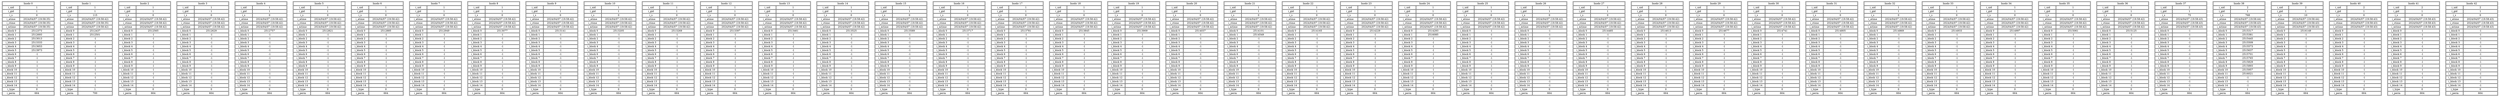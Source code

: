 digraph G {
	node[shape=none];
	n0[label=<<table>
		<tr>
			<td colspan="2">Inodo 0</td>
		</tr>
		<tr>
			<td width="100">i_uid</td>
			<td width="200">1</td>
		</tr>
		<tr>
			<td width="100">i_gid</td>
			<td width="200">1</td>
		</tr>
		<tr>
			<td width="100">i_s</td>
			<td width="200">0</td>
		</tr>
		<tr>
			<td width="100">i_atime</td>
			<td width="200">2024/04/07 (19:58:35)</td>
		</tr>
		<tr>
			<td width="100">i_ctime</td>
			<td width="200">2024/04/07 (19:58:35)</td>
		</tr>
		<tr>
			<td width="100">i_mtime</td>
			<td width="200">2024/04/07 (19:58:35)</td>
		</tr>
		<tr>
			<td width="100">i_block 0</td>
			<td width="200">2512373</td>
		</tr>
		<tr>
			<td width="100">i_block 1</td>
			<td width="200">2512693</td>
		</tr>
		<tr>
			<td width="100">i_block 2</td>
			<td width="200">2513013</td>
		</tr>
		<tr>
			<td width="100">i_block 3</td>
			<td width="200">2513333</td>
		</tr>
		<tr>
			<td width="100">i_block 4</td>
			<td width="200">2513653</td>
		</tr>
		<tr>
			<td width="100">i_block 5</td>
			<td width="200">2513973</td>
		</tr>
		<tr>
			<td width="100">i_block 6</td>
			<td width="200">-1</td>
		</tr>
		<tr>
			<td width="100">i_block 7</td>
			<td width="200">-1</td>
		</tr>
		<tr>
			<td width="100">i_block 8</td>
			<td width="200">-1</td>
		</tr>
		<tr>
			<td width="100">i_block 9</td>
			<td width="200">-1</td>
		</tr>
		<tr>
			<td width="100">i_block 10</td>
			<td width="200">-1</td>
		</tr>
		<tr>
			<td width="100">i_block 11</td>
			<td width="200">-1</td>
		</tr>
		<tr>
			<td width="100">i_block 12</td>
			<td width="200">-1</td>
		</tr>
		<tr>
			<td width="100">i_block 13</td>
			<td width="200">-1</td>
		</tr>
		<tr>
			<td width="100">i_block 14</td>
			<td width="200">-1</td>
		</tr>
		<tr>
			<td width="100">i_type</td>
			<td width="200">0</td>
		</tr>
		<tr>
			<td width="100">i_perm</td>
			<td width="200">664</td>
		</tr>
	n0</table>>];
	n1[label=<<table>
		<tr>
			<td colspan="2">Inodo 1</td>
		</tr>
		<tr>
			<td width="100">i_uid</td>
			<td width="200">1</td>
		</tr>
		<tr>
			<td width="100">i_gid</td>
			<td width="200">1</td>
		</tr>
		<tr>
			<td width="100">i_s</td>
			<td width="200">115</td>
		</tr>
		<tr>
			<td width="100">i_atime</td>
			<td width="200">2024/04/07 (19:58:42)</td>
		</tr>
		<tr>
			<td width="100">i_ctime</td>
			<td width="200">2024/04/07 (19:58:35)</td>
		</tr>
		<tr>
			<td width="100">i_mtime</td>
			<td width="200">2024/04/07 (19:58:42)</td>
		</tr>
		<tr>
			<td width="100">i_block 0</td>
			<td width="200">2512437</td>
		</tr>
		<tr>
			<td width="100">i_block 1</td>
			<td width="200">2512501</td>
		</tr>
		<tr>
			<td width="100">i_block 2</td>
			<td width="200">-1</td>
		</tr>
		<tr>
			<td width="100">i_block 3</td>
			<td width="200">-1</td>
		</tr>
		<tr>
			<td width="100">i_block 4</td>
			<td width="200">-1</td>
		</tr>
		<tr>
			<td width="100">i_block 5</td>
			<td width="200">-1</td>
		</tr>
		<tr>
			<td width="100">i_block 6</td>
			<td width="200">-1</td>
		</tr>
		<tr>
			<td width="100">i_block 7</td>
			<td width="200">-1</td>
		</tr>
		<tr>
			<td width="100">i_block 8</td>
			<td width="200">-1</td>
		</tr>
		<tr>
			<td width="100">i_block 9</td>
			<td width="200">-1</td>
		</tr>
		<tr>
			<td width="100">i_block 10</td>
			<td width="200">-1</td>
		</tr>
		<tr>
			<td width="100">i_block 11</td>
			<td width="200">-1</td>
		</tr>
		<tr>
			<td width="100">i_block 12</td>
			<td width="200">-1</td>
		</tr>
		<tr>
			<td width="100">i_block 13</td>
			<td width="200">-1</td>
		</tr>
		<tr>
			<td width="100">i_block 14</td>
			<td width="200">-1</td>
		</tr>
		<tr>
			<td width="100">i_type</td>
			<td width="200">1</td>
		</tr>
		<tr>
			<td width="100">i_perm</td>
			<td width="200">700</td>
		</tr>
	n1</table>>];
	n2[label=<<table>
		<tr>
			<td colspan="2">Inodo 2</td>
		</tr>
		<tr>
			<td width="100">i_uid</td>
			<td width="200">1</td>
		</tr>
		<tr>
			<td width="100">i_gid</td>
			<td width="200">1</td>
		</tr>
		<tr>
			<td width="100">i_s</td>
			<td width="200">0</td>
		</tr>
		<tr>
			<td width="100">i_atime</td>
			<td width="200">2024/04/07 (19:58:42)</td>
		</tr>
		<tr>
			<td width="100">i_ctime</td>
			<td width="200">2024/04/07 (19:58:42)</td>
		</tr>
		<tr>
			<td width="100">i_mtime</td>
			<td width="200">2024/04/07 (19:58:42)</td>
		</tr>
		<tr>
			<td width="100">i_block 0</td>
			<td width="200">2512565</td>
		</tr>
		<tr>
			<td width="100">i_block 1</td>
			<td width="200">-1</td>
		</tr>
		<tr>
			<td width="100">i_block 2</td>
			<td width="200">-1</td>
		</tr>
		<tr>
			<td width="100">i_block 3</td>
			<td width="200">-1</td>
		</tr>
		<tr>
			<td width="100">i_block 4</td>
			<td width="200">-1</td>
		</tr>
		<tr>
			<td width="100">i_block 5</td>
			<td width="200">-1</td>
		</tr>
		<tr>
			<td width="100">i_block 6</td>
			<td width="200">-1</td>
		</tr>
		<tr>
			<td width="100">i_block 7</td>
			<td width="200">-1</td>
		</tr>
		<tr>
			<td width="100">i_block 8</td>
			<td width="200">-1</td>
		</tr>
		<tr>
			<td width="100">i_block 9</td>
			<td width="200">-1</td>
		</tr>
		<tr>
			<td width="100">i_block 10</td>
			<td width="200">-1</td>
		</tr>
		<tr>
			<td width="100">i_block 11</td>
			<td width="200">-1</td>
		</tr>
		<tr>
			<td width="100">i_block 12</td>
			<td width="200">-1</td>
		</tr>
		<tr>
			<td width="100">i_block 13</td>
			<td width="200">-1</td>
		</tr>
		<tr>
			<td width="100">i_block 14</td>
			<td width="200">-1</td>
		</tr>
		<tr>
			<td width="100">i_type</td>
			<td width="200">0</td>
		</tr>
		<tr>
			<td width="100">i_perm</td>
			<td width="200">664</td>
		</tr>
	n2</table>>];
	n3[label=<<table>
		<tr>
			<td colspan="2">Inodo 3</td>
		</tr>
		<tr>
			<td width="100">i_uid</td>
			<td width="200">1</td>
		</tr>
		<tr>
			<td width="100">i_gid</td>
			<td width="200">1</td>
		</tr>
		<tr>
			<td width="100">i_s</td>
			<td width="200">0</td>
		</tr>
		<tr>
			<td width="100">i_atime</td>
			<td width="200">2024/04/07 (19:58:42)</td>
		</tr>
		<tr>
			<td width="100">i_ctime</td>
			<td width="200">2024/04/07 (19:58:42)</td>
		</tr>
		<tr>
			<td width="100">i_mtime</td>
			<td width="200">2024/04/07 (19:58:42)</td>
		</tr>
		<tr>
			<td width="100">i_block 0</td>
			<td width="200">2512629</td>
		</tr>
		<tr>
			<td width="100">i_block 1</td>
			<td width="200">-1</td>
		</tr>
		<tr>
			<td width="100">i_block 2</td>
			<td width="200">-1</td>
		</tr>
		<tr>
			<td width="100">i_block 3</td>
			<td width="200">-1</td>
		</tr>
		<tr>
			<td width="100">i_block 4</td>
			<td width="200">-1</td>
		</tr>
		<tr>
			<td width="100">i_block 5</td>
			<td width="200">-1</td>
		</tr>
		<tr>
			<td width="100">i_block 6</td>
			<td width="200">-1</td>
		</tr>
		<tr>
			<td width="100">i_block 7</td>
			<td width="200">-1</td>
		</tr>
		<tr>
			<td width="100">i_block 8</td>
			<td width="200">-1</td>
		</tr>
		<tr>
			<td width="100">i_block 9</td>
			<td width="200">-1</td>
		</tr>
		<tr>
			<td width="100">i_block 10</td>
			<td width="200">-1</td>
		</tr>
		<tr>
			<td width="100">i_block 11</td>
			<td width="200">-1</td>
		</tr>
		<tr>
			<td width="100">i_block 12</td>
			<td width="200">-1</td>
		</tr>
		<tr>
			<td width="100">i_block 13</td>
			<td width="200">-1</td>
		</tr>
		<tr>
			<td width="100">i_block 14</td>
			<td width="200">-1</td>
		</tr>
		<tr>
			<td width="100">i_type</td>
			<td width="200">0</td>
		</tr>
		<tr>
			<td width="100">i_perm</td>
			<td width="200">664</td>
		</tr>
	n3</table>>];
	n4[label=<<table>
		<tr>
			<td colspan="2">Inodo 4</td>
		</tr>
		<tr>
			<td width="100">i_uid</td>
			<td width="200">1</td>
		</tr>
		<tr>
			<td width="100">i_gid</td>
			<td width="200">1</td>
		</tr>
		<tr>
			<td width="100">i_s</td>
			<td width="200">0</td>
		</tr>
		<tr>
			<td width="100">i_atime</td>
			<td width="200">2024/04/07 (19:58:42)</td>
		</tr>
		<tr>
			<td width="100">i_ctime</td>
			<td width="200">2024/04/07 (19:58:42)</td>
		</tr>
		<tr>
			<td width="100">i_mtime</td>
			<td width="200">2024/04/07 (19:58:42)</td>
		</tr>
		<tr>
			<td width="100">i_block 0</td>
			<td width="200">2512757</td>
		</tr>
		<tr>
			<td width="100">i_block 1</td>
			<td width="200">-1</td>
		</tr>
		<tr>
			<td width="100">i_block 2</td>
			<td width="200">-1</td>
		</tr>
		<tr>
			<td width="100">i_block 3</td>
			<td width="200">-1</td>
		</tr>
		<tr>
			<td width="100">i_block 4</td>
			<td width="200">-1</td>
		</tr>
		<tr>
			<td width="100">i_block 5</td>
			<td width="200">-1</td>
		</tr>
		<tr>
			<td width="100">i_block 6</td>
			<td width="200">-1</td>
		</tr>
		<tr>
			<td width="100">i_block 7</td>
			<td width="200">-1</td>
		</tr>
		<tr>
			<td width="100">i_block 8</td>
			<td width="200">-1</td>
		</tr>
		<tr>
			<td width="100">i_block 9</td>
			<td width="200">-1</td>
		</tr>
		<tr>
			<td width="100">i_block 10</td>
			<td width="200">-1</td>
		</tr>
		<tr>
			<td width="100">i_block 11</td>
			<td width="200">-1</td>
		</tr>
		<tr>
			<td width="100">i_block 12</td>
			<td width="200">-1</td>
		</tr>
		<tr>
			<td width="100">i_block 13</td>
			<td width="200">-1</td>
		</tr>
		<tr>
			<td width="100">i_block 14</td>
			<td width="200">-1</td>
		</tr>
		<tr>
			<td width="100">i_type</td>
			<td width="200">0</td>
		</tr>
		<tr>
			<td width="100">i_perm</td>
			<td width="200">664</td>
		</tr>
	n4</table>>];
	n5[label=<<table>
		<tr>
			<td colspan="2">Inodo 5</td>
		</tr>
		<tr>
			<td width="100">i_uid</td>
			<td width="200">1</td>
		</tr>
		<tr>
			<td width="100">i_gid</td>
			<td width="200">1</td>
		</tr>
		<tr>
			<td width="100">i_s</td>
			<td width="200">0</td>
		</tr>
		<tr>
			<td width="100">i_atime</td>
			<td width="200">2024/04/07 (19:58:42)</td>
		</tr>
		<tr>
			<td width="100">i_ctime</td>
			<td width="200">2024/04/07 (19:58:42)</td>
		</tr>
		<tr>
			<td width="100">i_mtime</td>
			<td width="200">2024/04/07 (19:58:42)</td>
		</tr>
		<tr>
			<td width="100">i_block 0</td>
			<td width="200">2512821</td>
		</tr>
		<tr>
			<td width="100">i_block 1</td>
			<td width="200">-1</td>
		</tr>
		<tr>
			<td width="100">i_block 2</td>
			<td width="200">-1</td>
		</tr>
		<tr>
			<td width="100">i_block 3</td>
			<td width="200">-1</td>
		</tr>
		<tr>
			<td width="100">i_block 4</td>
			<td width="200">-1</td>
		</tr>
		<tr>
			<td width="100">i_block 5</td>
			<td width="200">-1</td>
		</tr>
		<tr>
			<td width="100">i_block 6</td>
			<td width="200">-1</td>
		</tr>
		<tr>
			<td width="100">i_block 7</td>
			<td width="200">-1</td>
		</tr>
		<tr>
			<td width="100">i_block 8</td>
			<td width="200">-1</td>
		</tr>
		<tr>
			<td width="100">i_block 9</td>
			<td width="200">-1</td>
		</tr>
		<tr>
			<td width="100">i_block 10</td>
			<td width="200">-1</td>
		</tr>
		<tr>
			<td width="100">i_block 11</td>
			<td width="200">-1</td>
		</tr>
		<tr>
			<td width="100">i_block 12</td>
			<td width="200">-1</td>
		</tr>
		<tr>
			<td width="100">i_block 13</td>
			<td width="200">-1</td>
		</tr>
		<tr>
			<td width="100">i_block 14</td>
			<td width="200">-1</td>
		</tr>
		<tr>
			<td width="100">i_type</td>
			<td width="200">0</td>
		</tr>
		<tr>
			<td width="100">i_perm</td>
			<td width="200">664</td>
		</tr>
	n5</table>>];
	n6[label=<<table>
		<tr>
			<td colspan="2">Inodo 6</td>
		</tr>
		<tr>
			<td width="100">i_uid</td>
			<td width="200">1</td>
		</tr>
		<tr>
			<td width="100">i_gid</td>
			<td width="200">1</td>
		</tr>
		<tr>
			<td width="100">i_s</td>
			<td width="200">0</td>
		</tr>
		<tr>
			<td width="100">i_atime</td>
			<td width="200">2024/04/07 (19:58:42)</td>
		</tr>
		<tr>
			<td width="100">i_ctime</td>
			<td width="200">2024/04/07 (19:58:42)</td>
		</tr>
		<tr>
			<td width="100">i_mtime</td>
			<td width="200">2024/04/07 (19:58:42)</td>
		</tr>
		<tr>
			<td width="100">i_block 0</td>
			<td width="200">2512885</td>
		</tr>
		<tr>
			<td width="100">i_block 1</td>
			<td width="200">-1</td>
		</tr>
		<tr>
			<td width="100">i_block 2</td>
			<td width="200">-1</td>
		</tr>
		<tr>
			<td width="100">i_block 3</td>
			<td width="200">-1</td>
		</tr>
		<tr>
			<td width="100">i_block 4</td>
			<td width="200">-1</td>
		</tr>
		<tr>
			<td width="100">i_block 5</td>
			<td width="200">-1</td>
		</tr>
		<tr>
			<td width="100">i_block 6</td>
			<td width="200">-1</td>
		</tr>
		<tr>
			<td width="100">i_block 7</td>
			<td width="200">-1</td>
		</tr>
		<tr>
			<td width="100">i_block 8</td>
			<td width="200">-1</td>
		</tr>
		<tr>
			<td width="100">i_block 9</td>
			<td width="200">-1</td>
		</tr>
		<tr>
			<td width="100">i_block 10</td>
			<td width="200">-1</td>
		</tr>
		<tr>
			<td width="100">i_block 11</td>
			<td width="200">-1</td>
		</tr>
		<tr>
			<td width="100">i_block 12</td>
			<td width="200">-1</td>
		</tr>
		<tr>
			<td width="100">i_block 13</td>
			<td width="200">-1</td>
		</tr>
		<tr>
			<td width="100">i_block 14</td>
			<td width="200">-1</td>
		</tr>
		<tr>
			<td width="100">i_type</td>
			<td width="200">0</td>
		</tr>
		<tr>
			<td width="100">i_perm</td>
			<td width="200">664</td>
		</tr>
	n6</table>>];
	n7[label=<<table>
		<tr>
			<td colspan="2">Inodo 7</td>
		</tr>
		<tr>
			<td width="100">i_uid</td>
			<td width="200">1</td>
		</tr>
		<tr>
			<td width="100">i_gid</td>
			<td width="200">1</td>
		</tr>
		<tr>
			<td width="100">i_s</td>
			<td width="200">0</td>
		</tr>
		<tr>
			<td width="100">i_atime</td>
			<td width="200">2024/04/07 (19:58:42)</td>
		</tr>
		<tr>
			<td width="100">i_ctime</td>
			<td width="200">2024/04/07 (19:58:42)</td>
		</tr>
		<tr>
			<td width="100">i_mtime</td>
			<td width="200">2024/04/07 (19:58:42)</td>
		</tr>
		<tr>
			<td width="100">i_block 0</td>
			<td width="200">2512949</td>
		</tr>
		<tr>
			<td width="100">i_block 1</td>
			<td width="200">-1</td>
		</tr>
		<tr>
			<td width="100">i_block 2</td>
			<td width="200">-1</td>
		</tr>
		<tr>
			<td width="100">i_block 3</td>
			<td width="200">-1</td>
		</tr>
		<tr>
			<td width="100">i_block 4</td>
			<td width="200">-1</td>
		</tr>
		<tr>
			<td width="100">i_block 5</td>
			<td width="200">-1</td>
		</tr>
		<tr>
			<td width="100">i_block 6</td>
			<td width="200">-1</td>
		</tr>
		<tr>
			<td width="100">i_block 7</td>
			<td width="200">-1</td>
		</tr>
		<tr>
			<td width="100">i_block 8</td>
			<td width="200">-1</td>
		</tr>
		<tr>
			<td width="100">i_block 9</td>
			<td width="200">-1</td>
		</tr>
		<tr>
			<td width="100">i_block 10</td>
			<td width="200">-1</td>
		</tr>
		<tr>
			<td width="100">i_block 11</td>
			<td width="200">-1</td>
		</tr>
		<tr>
			<td width="100">i_block 12</td>
			<td width="200">-1</td>
		</tr>
		<tr>
			<td width="100">i_block 13</td>
			<td width="200">-1</td>
		</tr>
		<tr>
			<td width="100">i_block 14</td>
			<td width="200">-1</td>
		</tr>
		<tr>
			<td width="100">i_type</td>
			<td width="200">0</td>
		</tr>
		<tr>
			<td width="100">i_perm</td>
			<td width="200">664</td>
		</tr>
	n7</table>>];
	n8[label=<<table>
		<tr>
			<td colspan="2">Inodo 8</td>
		</tr>
		<tr>
			<td width="100">i_uid</td>
			<td width="200">1</td>
		</tr>
		<tr>
			<td width="100">i_gid</td>
			<td width="200">1</td>
		</tr>
		<tr>
			<td width="100">i_s</td>
			<td width="200">0</td>
		</tr>
		<tr>
			<td width="100">i_atime</td>
			<td width="200">2024/04/07 (19:58:42)</td>
		</tr>
		<tr>
			<td width="100">i_ctime</td>
			<td width="200">2024/04/07 (19:58:42)</td>
		</tr>
		<tr>
			<td width="100">i_mtime</td>
			<td width="200">2024/04/07 (19:58:42)</td>
		</tr>
		<tr>
			<td width="100">i_block 0</td>
			<td width="200">2513077</td>
		</tr>
		<tr>
			<td width="100">i_block 1</td>
			<td width="200">-1</td>
		</tr>
		<tr>
			<td width="100">i_block 2</td>
			<td width="200">-1</td>
		</tr>
		<tr>
			<td width="100">i_block 3</td>
			<td width="200">-1</td>
		</tr>
		<tr>
			<td width="100">i_block 4</td>
			<td width="200">-1</td>
		</tr>
		<tr>
			<td width="100">i_block 5</td>
			<td width="200">-1</td>
		</tr>
		<tr>
			<td width="100">i_block 6</td>
			<td width="200">-1</td>
		</tr>
		<tr>
			<td width="100">i_block 7</td>
			<td width="200">-1</td>
		</tr>
		<tr>
			<td width="100">i_block 8</td>
			<td width="200">-1</td>
		</tr>
		<tr>
			<td width="100">i_block 9</td>
			<td width="200">-1</td>
		</tr>
		<tr>
			<td width="100">i_block 10</td>
			<td width="200">-1</td>
		</tr>
		<tr>
			<td width="100">i_block 11</td>
			<td width="200">-1</td>
		</tr>
		<tr>
			<td width="100">i_block 12</td>
			<td width="200">-1</td>
		</tr>
		<tr>
			<td width="100">i_block 13</td>
			<td width="200">-1</td>
		</tr>
		<tr>
			<td width="100">i_block 14</td>
			<td width="200">-1</td>
		</tr>
		<tr>
			<td width="100">i_type</td>
			<td width="200">0</td>
		</tr>
		<tr>
			<td width="100">i_perm</td>
			<td width="200">664</td>
		</tr>
	n8</table>>];
	n9[label=<<table>
		<tr>
			<td colspan="2">Inodo 9</td>
		</tr>
		<tr>
			<td width="100">i_uid</td>
			<td width="200">1</td>
		</tr>
		<tr>
			<td width="100">i_gid</td>
			<td width="200">1</td>
		</tr>
		<tr>
			<td width="100">i_s</td>
			<td width="200">0</td>
		</tr>
		<tr>
			<td width="100">i_atime</td>
			<td width="200">2024/04/07 (19:58:42)</td>
		</tr>
		<tr>
			<td width="100">i_ctime</td>
			<td width="200">2024/04/07 (19:58:42)</td>
		</tr>
		<tr>
			<td width="100">i_mtime</td>
			<td width="200">2024/04/07 (19:58:42)</td>
		</tr>
		<tr>
			<td width="100">i_block 0</td>
			<td width="200">2513141</td>
		</tr>
		<tr>
			<td width="100">i_block 1</td>
			<td width="200">-1</td>
		</tr>
		<tr>
			<td width="100">i_block 2</td>
			<td width="200">-1</td>
		</tr>
		<tr>
			<td width="100">i_block 3</td>
			<td width="200">-1</td>
		</tr>
		<tr>
			<td width="100">i_block 4</td>
			<td width="200">-1</td>
		</tr>
		<tr>
			<td width="100">i_block 5</td>
			<td width="200">-1</td>
		</tr>
		<tr>
			<td width="100">i_block 6</td>
			<td width="200">-1</td>
		</tr>
		<tr>
			<td width="100">i_block 7</td>
			<td width="200">-1</td>
		</tr>
		<tr>
			<td width="100">i_block 8</td>
			<td width="200">-1</td>
		</tr>
		<tr>
			<td width="100">i_block 9</td>
			<td width="200">-1</td>
		</tr>
		<tr>
			<td width="100">i_block 10</td>
			<td width="200">-1</td>
		</tr>
		<tr>
			<td width="100">i_block 11</td>
			<td width="200">-1</td>
		</tr>
		<tr>
			<td width="100">i_block 12</td>
			<td width="200">-1</td>
		</tr>
		<tr>
			<td width="100">i_block 13</td>
			<td width="200">-1</td>
		</tr>
		<tr>
			<td width="100">i_block 14</td>
			<td width="200">-1</td>
		</tr>
		<tr>
			<td width="100">i_type</td>
			<td width="200">0</td>
		</tr>
		<tr>
			<td width="100">i_perm</td>
			<td width="200">664</td>
		</tr>
	n9</table>>];
	n10[label=<<table>
		<tr>
			<td colspan="2">Inodo 10</td>
		</tr>
		<tr>
			<td width="100">i_uid</td>
			<td width="200">1</td>
		</tr>
		<tr>
			<td width="100">i_gid</td>
			<td width="200">1</td>
		</tr>
		<tr>
			<td width="100">i_s</td>
			<td width="200">0</td>
		</tr>
		<tr>
			<td width="100">i_atime</td>
			<td width="200">2024/04/07 (19:58:42)</td>
		</tr>
		<tr>
			<td width="100">i_ctime</td>
			<td width="200">2024/04/07 (19:58:42)</td>
		</tr>
		<tr>
			<td width="100">i_mtime</td>
			<td width="200">2024/04/07 (19:58:42)</td>
		</tr>
		<tr>
			<td width="100">i_block 0</td>
			<td width="200">2513205</td>
		</tr>
		<tr>
			<td width="100">i_block 1</td>
			<td width="200">-1</td>
		</tr>
		<tr>
			<td width="100">i_block 2</td>
			<td width="200">-1</td>
		</tr>
		<tr>
			<td width="100">i_block 3</td>
			<td width="200">-1</td>
		</tr>
		<tr>
			<td width="100">i_block 4</td>
			<td width="200">-1</td>
		</tr>
		<tr>
			<td width="100">i_block 5</td>
			<td width="200">-1</td>
		</tr>
		<tr>
			<td width="100">i_block 6</td>
			<td width="200">-1</td>
		</tr>
		<tr>
			<td width="100">i_block 7</td>
			<td width="200">-1</td>
		</tr>
		<tr>
			<td width="100">i_block 8</td>
			<td width="200">-1</td>
		</tr>
		<tr>
			<td width="100">i_block 9</td>
			<td width="200">-1</td>
		</tr>
		<tr>
			<td width="100">i_block 10</td>
			<td width="200">-1</td>
		</tr>
		<tr>
			<td width="100">i_block 11</td>
			<td width="200">-1</td>
		</tr>
		<tr>
			<td width="100">i_block 12</td>
			<td width="200">-1</td>
		</tr>
		<tr>
			<td width="100">i_block 13</td>
			<td width="200">-1</td>
		</tr>
		<tr>
			<td width="100">i_block 14</td>
			<td width="200">-1</td>
		</tr>
		<tr>
			<td width="100">i_type</td>
			<td width="200">0</td>
		</tr>
		<tr>
			<td width="100">i_perm</td>
			<td width="200">664</td>
		</tr>
	n10</table>>];
	n11[label=<<table>
		<tr>
			<td colspan="2">Inodo 11</td>
		</tr>
		<tr>
			<td width="100">i_uid</td>
			<td width="200">1</td>
		</tr>
		<tr>
			<td width="100">i_gid</td>
			<td width="200">1</td>
		</tr>
		<tr>
			<td width="100">i_s</td>
			<td width="200">0</td>
		</tr>
		<tr>
			<td width="100">i_atime</td>
			<td width="200">2024/04/07 (19:58:42)</td>
		</tr>
		<tr>
			<td width="100">i_ctime</td>
			<td width="200">2024/04/07 (19:58:42)</td>
		</tr>
		<tr>
			<td width="100">i_mtime</td>
			<td width="200">2024/04/07 (19:58:42)</td>
		</tr>
		<tr>
			<td width="100">i_block 0</td>
			<td width="200">2513269</td>
		</tr>
		<tr>
			<td width="100">i_block 1</td>
			<td width="200">-1</td>
		</tr>
		<tr>
			<td width="100">i_block 2</td>
			<td width="200">-1</td>
		</tr>
		<tr>
			<td width="100">i_block 3</td>
			<td width="200">-1</td>
		</tr>
		<tr>
			<td width="100">i_block 4</td>
			<td width="200">-1</td>
		</tr>
		<tr>
			<td width="100">i_block 5</td>
			<td width="200">-1</td>
		</tr>
		<tr>
			<td width="100">i_block 6</td>
			<td width="200">-1</td>
		</tr>
		<tr>
			<td width="100">i_block 7</td>
			<td width="200">-1</td>
		</tr>
		<tr>
			<td width="100">i_block 8</td>
			<td width="200">-1</td>
		</tr>
		<tr>
			<td width="100">i_block 9</td>
			<td width="200">-1</td>
		</tr>
		<tr>
			<td width="100">i_block 10</td>
			<td width="200">-1</td>
		</tr>
		<tr>
			<td width="100">i_block 11</td>
			<td width="200">-1</td>
		</tr>
		<tr>
			<td width="100">i_block 12</td>
			<td width="200">-1</td>
		</tr>
		<tr>
			<td width="100">i_block 13</td>
			<td width="200">-1</td>
		</tr>
		<tr>
			<td width="100">i_block 14</td>
			<td width="200">-1</td>
		</tr>
		<tr>
			<td width="100">i_type</td>
			<td width="200">0</td>
		</tr>
		<tr>
			<td width="100">i_perm</td>
			<td width="200">664</td>
		</tr>
	n11</table>>];
	n12[label=<<table>
		<tr>
			<td colspan="2">Inodo 12</td>
		</tr>
		<tr>
			<td width="100">i_uid</td>
			<td width="200">1</td>
		</tr>
		<tr>
			<td width="100">i_gid</td>
			<td width="200">1</td>
		</tr>
		<tr>
			<td width="100">i_s</td>
			<td width="200">0</td>
		</tr>
		<tr>
			<td width="100">i_atime</td>
			<td width="200">2024/04/07 (19:58:42)</td>
		</tr>
		<tr>
			<td width="100">i_ctime</td>
			<td width="200">2024/04/07 (19:58:42)</td>
		</tr>
		<tr>
			<td width="100">i_mtime</td>
			<td width="200">2024/04/07 (19:58:42)</td>
		</tr>
		<tr>
			<td width="100">i_block 0</td>
			<td width="200">2513397</td>
		</tr>
		<tr>
			<td width="100">i_block 1</td>
			<td width="200">-1</td>
		</tr>
		<tr>
			<td width="100">i_block 2</td>
			<td width="200">-1</td>
		</tr>
		<tr>
			<td width="100">i_block 3</td>
			<td width="200">-1</td>
		</tr>
		<tr>
			<td width="100">i_block 4</td>
			<td width="200">-1</td>
		</tr>
		<tr>
			<td width="100">i_block 5</td>
			<td width="200">-1</td>
		</tr>
		<tr>
			<td width="100">i_block 6</td>
			<td width="200">-1</td>
		</tr>
		<tr>
			<td width="100">i_block 7</td>
			<td width="200">-1</td>
		</tr>
		<tr>
			<td width="100">i_block 8</td>
			<td width="200">-1</td>
		</tr>
		<tr>
			<td width="100">i_block 9</td>
			<td width="200">-1</td>
		</tr>
		<tr>
			<td width="100">i_block 10</td>
			<td width="200">-1</td>
		</tr>
		<tr>
			<td width="100">i_block 11</td>
			<td width="200">-1</td>
		</tr>
		<tr>
			<td width="100">i_block 12</td>
			<td width="200">-1</td>
		</tr>
		<tr>
			<td width="100">i_block 13</td>
			<td width="200">-1</td>
		</tr>
		<tr>
			<td width="100">i_block 14</td>
			<td width="200">-1</td>
		</tr>
		<tr>
			<td width="100">i_type</td>
			<td width="200">0</td>
		</tr>
		<tr>
			<td width="100">i_perm</td>
			<td width="200">664</td>
		</tr>
	n12</table>>];
	n13[label=<<table>
		<tr>
			<td colspan="2">Inodo 13</td>
		</tr>
		<tr>
			<td width="100">i_uid</td>
			<td width="200">1</td>
		</tr>
		<tr>
			<td width="100">i_gid</td>
			<td width="200">1</td>
		</tr>
		<tr>
			<td width="100">i_s</td>
			<td width="200">0</td>
		</tr>
		<tr>
			<td width="100">i_atime</td>
			<td width="200">2024/04/07 (19:58:42)</td>
		</tr>
		<tr>
			<td width="100">i_ctime</td>
			<td width="200">2024/04/07 (19:58:42)</td>
		</tr>
		<tr>
			<td width="100">i_mtime</td>
			<td width="200">2024/04/07 (19:58:42)</td>
		</tr>
		<tr>
			<td width="100">i_block 0</td>
			<td width="200">2513461</td>
		</tr>
		<tr>
			<td width="100">i_block 1</td>
			<td width="200">-1</td>
		</tr>
		<tr>
			<td width="100">i_block 2</td>
			<td width="200">-1</td>
		</tr>
		<tr>
			<td width="100">i_block 3</td>
			<td width="200">-1</td>
		</tr>
		<tr>
			<td width="100">i_block 4</td>
			<td width="200">-1</td>
		</tr>
		<tr>
			<td width="100">i_block 5</td>
			<td width="200">-1</td>
		</tr>
		<tr>
			<td width="100">i_block 6</td>
			<td width="200">-1</td>
		</tr>
		<tr>
			<td width="100">i_block 7</td>
			<td width="200">-1</td>
		</tr>
		<tr>
			<td width="100">i_block 8</td>
			<td width="200">-1</td>
		</tr>
		<tr>
			<td width="100">i_block 9</td>
			<td width="200">-1</td>
		</tr>
		<tr>
			<td width="100">i_block 10</td>
			<td width="200">-1</td>
		</tr>
		<tr>
			<td width="100">i_block 11</td>
			<td width="200">-1</td>
		</tr>
		<tr>
			<td width="100">i_block 12</td>
			<td width="200">-1</td>
		</tr>
		<tr>
			<td width="100">i_block 13</td>
			<td width="200">-1</td>
		</tr>
		<tr>
			<td width="100">i_block 14</td>
			<td width="200">-1</td>
		</tr>
		<tr>
			<td width="100">i_type</td>
			<td width="200">0</td>
		</tr>
		<tr>
			<td width="100">i_perm</td>
			<td width="200">664</td>
		</tr>
	n13</table>>];
	n14[label=<<table>
		<tr>
			<td colspan="2">Inodo 14</td>
		</tr>
		<tr>
			<td width="100">i_uid</td>
			<td width="200">1</td>
		</tr>
		<tr>
			<td width="100">i_gid</td>
			<td width="200">1</td>
		</tr>
		<tr>
			<td width="100">i_s</td>
			<td width="200">0</td>
		</tr>
		<tr>
			<td width="100">i_atime</td>
			<td width="200">2024/04/07 (19:58:42)</td>
		</tr>
		<tr>
			<td width="100">i_ctime</td>
			<td width="200">2024/04/07 (19:58:42)</td>
		</tr>
		<tr>
			<td width="100">i_mtime</td>
			<td width="200">2024/04/07 (19:58:42)</td>
		</tr>
		<tr>
			<td width="100">i_block 0</td>
			<td width="200">2513525</td>
		</tr>
		<tr>
			<td width="100">i_block 1</td>
			<td width="200">-1</td>
		</tr>
		<tr>
			<td width="100">i_block 2</td>
			<td width="200">-1</td>
		</tr>
		<tr>
			<td width="100">i_block 3</td>
			<td width="200">-1</td>
		</tr>
		<tr>
			<td width="100">i_block 4</td>
			<td width="200">-1</td>
		</tr>
		<tr>
			<td width="100">i_block 5</td>
			<td width="200">-1</td>
		</tr>
		<tr>
			<td width="100">i_block 6</td>
			<td width="200">-1</td>
		</tr>
		<tr>
			<td width="100">i_block 7</td>
			<td width="200">-1</td>
		</tr>
		<tr>
			<td width="100">i_block 8</td>
			<td width="200">-1</td>
		</tr>
		<tr>
			<td width="100">i_block 9</td>
			<td width="200">-1</td>
		</tr>
		<tr>
			<td width="100">i_block 10</td>
			<td width="200">-1</td>
		</tr>
		<tr>
			<td width="100">i_block 11</td>
			<td width="200">-1</td>
		</tr>
		<tr>
			<td width="100">i_block 12</td>
			<td width="200">-1</td>
		</tr>
		<tr>
			<td width="100">i_block 13</td>
			<td width="200">-1</td>
		</tr>
		<tr>
			<td width="100">i_block 14</td>
			<td width="200">-1</td>
		</tr>
		<tr>
			<td width="100">i_type</td>
			<td width="200">0</td>
		</tr>
		<tr>
			<td width="100">i_perm</td>
			<td width="200">664</td>
		</tr>
	n14</table>>];
	n15[label=<<table>
		<tr>
			<td colspan="2">Inodo 15</td>
		</tr>
		<tr>
			<td width="100">i_uid</td>
			<td width="200">1</td>
		</tr>
		<tr>
			<td width="100">i_gid</td>
			<td width="200">1</td>
		</tr>
		<tr>
			<td width="100">i_s</td>
			<td width="200">0</td>
		</tr>
		<tr>
			<td width="100">i_atime</td>
			<td width="200">2024/04/07 (19:58:42)</td>
		</tr>
		<tr>
			<td width="100">i_ctime</td>
			<td width="200">2024/04/07 (19:58:42)</td>
		</tr>
		<tr>
			<td width="100">i_mtime</td>
			<td width="200">2024/04/07 (19:58:42)</td>
		</tr>
		<tr>
			<td width="100">i_block 0</td>
			<td width="200">2513589</td>
		</tr>
		<tr>
			<td width="100">i_block 1</td>
			<td width="200">-1</td>
		</tr>
		<tr>
			<td width="100">i_block 2</td>
			<td width="200">-1</td>
		</tr>
		<tr>
			<td width="100">i_block 3</td>
			<td width="200">-1</td>
		</tr>
		<tr>
			<td width="100">i_block 4</td>
			<td width="200">-1</td>
		</tr>
		<tr>
			<td width="100">i_block 5</td>
			<td width="200">-1</td>
		</tr>
		<tr>
			<td width="100">i_block 6</td>
			<td width="200">-1</td>
		</tr>
		<tr>
			<td width="100">i_block 7</td>
			<td width="200">-1</td>
		</tr>
		<tr>
			<td width="100">i_block 8</td>
			<td width="200">-1</td>
		</tr>
		<tr>
			<td width="100">i_block 9</td>
			<td width="200">-1</td>
		</tr>
		<tr>
			<td width="100">i_block 10</td>
			<td width="200">-1</td>
		</tr>
		<tr>
			<td width="100">i_block 11</td>
			<td width="200">-1</td>
		</tr>
		<tr>
			<td width="100">i_block 12</td>
			<td width="200">-1</td>
		</tr>
		<tr>
			<td width="100">i_block 13</td>
			<td width="200">-1</td>
		</tr>
		<tr>
			<td width="100">i_block 14</td>
			<td width="200">-1</td>
		</tr>
		<tr>
			<td width="100">i_type</td>
			<td width="200">0</td>
		</tr>
		<tr>
			<td width="100">i_perm</td>
			<td width="200">664</td>
		</tr>
	n15</table>>];
	n16[label=<<table>
		<tr>
			<td colspan="2">Inodo 16</td>
		</tr>
		<tr>
			<td width="100">i_uid</td>
			<td width="200">1</td>
		</tr>
		<tr>
			<td width="100">i_gid</td>
			<td width="200">1</td>
		</tr>
		<tr>
			<td width="100">i_s</td>
			<td width="200">0</td>
		</tr>
		<tr>
			<td width="100">i_atime</td>
			<td width="200">2024/04/07 (19:58:42)</td>
		</tr>
		<tr>
			<td width="100">i_ctime</td>
			<td width="200">2024/04/07 (19:58:42)</td>
		</tr>
		<tr>
			<td width="100">i_mtime</td>
			<td width="200">2024/04/07 (19:58:42)</td>
		</tr>
		<tr>
			<td width="100">i_block 0</td>
			<td width="200">2513717</td>
		</tr>
		<tr>
			<td width="100">i_block 1</td>
			<td width="200">-1</td>
		</tr>
		<tr>
			<td width="100">i_block 2</td>
			<td width="200">-1</td>
		</tr>
		<tr>
			<td width="100">i_block 3</td>
			<td width="200">-1</td>
		</tr>
		<tr>
			<td width="100">i_block 4</td>
			<td width="200">-1</td>
		</tr>
		<tr>
			<td width="100">i_block 5</td>
			<td width="200">-1</td>
		</tr>
		<tr>
			<td width="100">i_block 6</td>
			<td width="200">-1</td>
		</tr>
		<tr>
			<td width="100">i_block 7</td>
			<td width="200">-1</td>
		</tr>
		<tr>
			<td width="100">i_block 8</td>
			<td width="200">-1</td>
		</tr>
		<tr>
			<td width="100">i_block 9</td>
			<td width="200">-1</td>
		</tr>
		<tr>
			<td width="100">i_block 10</td>
			<td width="200">-1</td>
		</tr>
		<tr>
			<td width="100">i_block 11</td>
			<td width="200">-1</td>
		</tr>
		<tr>
			<td width="100">i_block 12</td>
			<td width="200">-1</td>
		</tr>
		<tr>
			<td width="100">i_block 13</td>
			<td width="200">-1</td>
		</tr>
		<tr>
			<td width="100">i_block 14</td>
			<td width="200">-1</td>
		</tr>
		<tr>
			<td width="100">i_type</td>
			<td width="200">0</td>
		</tr>
		<tr>
			<td width="100">i_perm</td>
			<td width="200">664</td>
		</tr>
	n16</table>>];
	n17[label=<<table>
		<tr>
			<td colspan="2">Inodo 17</td>
		</tr>
		<tr>
			<td width="100">i_uid</td>
			<td width="200">1</td>
		</tr>
		<tr>
			<td width="100">i_gid</td>
			<td width="200">1</td>
		</tr>
		<tr>
			<td width="100">i_s</td>
			<td width="200">0</td>
		</tr>
		<tr>
			<td width="100">i_atime</td>
			<td width="200">2024/04/07 (19:58:42)</td>
		</tr>
		<tr>
			<td width="100">i_ctime</td>
			<td width="200">2024/04/07 (19:58:42)</td>
		</tr>
		<tr>
			<td width="100">i_mtime</td>
			<td width="200">2024/04/07 (19:58:42)</td>
		</tr>
		<tr>
			<td width="100">i_block 0</td>
			<td width="200">2513781</td>
		</tr>
		<tr>
			<td width="100">i_block 1</td>
			<td width="200">-1</td>
		</tr>
		<tr>
			<td width="100">i_block 2</td>
			<td width="200">-1</td>
		</tr>
		<tr>
			<td width="100">i_block 3</td>
			<td width="200">-1</td>
		</tr>
		<tr>
			<td width="100">i_block 4</td>
			<td width="200">-1</td>
		</tr>
		<tr>
			<td width="100">i_block 5</td>
			<td width="200">-1</td>
		</tr>
		<tr>
			<td width="100">i_block 6</td>
			<td width="200">-1</td>
		</tr>
		<tr>
			<td width="100">i_block 7</td>
			<td width="200">-1</td>
		</tr>
		<tr>
			<td width="100">i_block 8</td>
			<td width="200">-1</td>
		</tr>
		<tr>
			<td width="100">i_block 9</td>
			<td width="200">-1</td>
		</tr>
		<tr>
			<td width="100">i_block 10</td>
			<td width="200">-1</td>
		</tr>
		<tr>
			<td width="100">i_block 11</td>
			<td width="200">-1</td>
		</tr>
		<tr>
			<td width="100">i_block 12</td>
			<td width="200">-1</td>
		</tr>
		<tr>
			<td width="100">i_block 13</td>
			<td width="200">-1</td>
		</tr>
		<tr>
			<td width="100">i_block 14</td>
			<td width="200">-1</td>
		</tr>
		<tr>
			<td width="100">i_type</td>
			<td width="200">0</td>
		</tr>
		<tr>
			<td width="100">i_perm</td>
			<td width="200">664</td>
		</tr>
	n17</table>>];
	n18[label=<<table>
		<tr>
			<td colspan="2">Inodo 18</td>
		</tr>
		<tr>
			<td width="100">i_uid</td>
			<td width="200">1</td>
		</tr>
		<tr>
			<td width="100">i_gid</td>
			<td width="200">1</td>
		</tr>
		<tr>
			<td width="100">i_s</td>
			<td width="200">0</td>
		</tr>
		<tr>
			<td width="100">i_atime</td>
			<td width="200">2024/04/07 (19:58:42)</td>
		</tr>
		<tr>
			<td width="100">i_ctime</td>
			<td width="200">2024/04/07 (19:58:42)</td>
		</tr>
		<tr>
			<td width="100">i_mtime</td>
			<td width="200">2024/04/07 (19:58:42)</td>
		</tr>
		<tr>
			<td width="100">i_block 0</td>
			<td width="200">2513845</td>
		</tr>
		<tr>
			<td width="100">i_block 1</td>
			<td width="200">-1</td>
		</tr>
		<tr>
			<td width="100">i_block 2</td>
			<td width="200">-1</td>
		</tr>
		<tr>
			<td width="100">i_block 3</td>
			<td width="200">-1</td>
		</tr>
		<tr>
			<td width="100">i_block 4</td>
			<td width="200">-1</td>
		</tr>
		<tr>
			<td width="100">i_block 5</td>
			<td width="200">-1</td>
		</tr>
		<tr>
			<td width="100">i_block 6</td>
			<td width="200">-1</td>
		</tr>
		<tr>
			<td width="100">i_block 7</td>
			<td width="200">-1</td>
		</tr>
		<tr>
			<td width="100">i_block 8</td>
			<td width="200">-1</td>
		</tr>
		<tr>
			<td width="100">i_block 9</td>
			<td width="200">-1</td>
		</tr>
		<tr>
			<td width="100">i_block 10</td>
			<td width="200">-1</td>
		</tr>
		<tr>
			<td width="100">i_block 11</td>
			<td width="200">-1</td>
		</tr>
		<tr>
			<td width="100">i_block 12</td>
			<td width="200">-1</td>
		</tr>
		<tr>
			<td width="100">i_block 13</td>
			<td width="200">-1</td>
		</tr>
		<tr>
			<td width="100">i_block 14</td>
			<td width="200">-1</td>
		</tr>
		<tr>
			<td width="100">i_type</td>
			<td width="200">0</td>
		</tr>
		<tr>
			<td width="100">i_perm</td>
			<td width="200">664</td>
		</tr>
	n18</table>>];
	n19[label=<<table>
		<tr>
			<td colspan="2">Inodo 19</td>
		</tr>
		<tr>
			<td width="100">i_uid</td>
			<td width="200">1</td>
		</tr>
		<tr>
			<td width="100">i_gid</td>
			<td width="200">1</td>
		</tr>
		<tr>
			<td width="100">i_s</td>
			<td width="200">0</td>
		</tr>
		<tr>
			<td width="100">i_atime</td>
			<td width="200">2024/04/07 (19:58:42)</td>
		</tr>
		<tr>
			<td width="100">i_ctime</td>
			<td width="200">2024/04/07 (19:58:42)</td>
		</tr>
		<tr>
			<td width="100">i_mtime</td>
			<td width="200">2024/04/07 (19:58:42)</td>
		</tr>
		<tr>
			<td width="100">i_block 0</td>
			<td width="200">2513909</td>
		</tr>
		<tr>
			<td width="100">i_block 1</td>
			<td width="200">-1</td>
		</tr>
		<tr>
			<td width="100">i_block 2</td>
			<td width="200">-1</td>
		</tr>
		<tr>
			<td width="100">i_block 3</td>
			<td width="200">-1</td>
		</tr>
		<tr>
			<td width="100">i_block 4</td>
			<td width="200">-1</td>
		</tr>
		<tr>
			<td width="100">i_block 5</td>
			<td width="200">-1</td>
		</tr>
		<tr>
			<td width="100">i_block 6</td>
			<td width="200">-1</td>
		</tr>
		<tr>
			<td width="100">i_block 7</td>
			<td width="200">-1</td>
		</tr>
		<tr>
			<td width="100">i_block 8</td>
			<td width="200">-1</td>
		</tr>
		<tr>
			<td width="100">i_block 9</td>
			<td width="200">-1</td>
		</tr>
		<tr>
			<td width="100">i_block 10</td>
			<td width="200">-1</td>
		</tr>
		<tr>
			<td width="100">i_block 11</td>
			<td width="200">-1</td>
		</tr>
		<tr>
			<td width="100">i_block 12</td>
			<td width="200">-1</td>
		</tr>
		<tr>
			<td width="100">i_block 13</td>
			<td width="200">-1</td>
		</tr>
		<tr>
			<td width="100">i_block 14</td>
			<td width="200">-1</td>
		</tr>
		<tr>
			<td width="100">i_type</td>
			<td width="200">0</td>
		</tr>
		<tr>
			<td width="100">i_perm</td>
			<td width="200">664</td>
		</tr>
	n19</table>>];
	n20[label=<<table>
		<tr>
			<td colspan="2">Inodo 20</td>
		</tr>
		<tr>
			<td width="100">i_uid</td>
			<td width="200">1</td>
		</tr>
		<tr>
			<td width="100">i_gid</td>
			<td width="200">1</td>
		</tr>
		<tr>
			<td width="100">i_s</td>
			<td width="200">0</td>
		</tr>
		<tr>
			<td width="100">i_atime</td>
			<td width="200">2024/04/07 (19:58:42)</td>
		</tr>
		<tr>
			<td width="100">i_ctime</td>
			<td width="200">2024/04/07 (19:58:42)</td>
		</tr>
		<tr>
			<td width="100">i_mtime</td>
			<td width="200">2024/04/07 (19:58:42)</td>
		</tr>
		<tr>
			<td width="100">i_block 0</td>
			<td width="200">2514037</td>
		</tr>
		<tr>
			<td width="100">i_block 1</td>
			<td width="200">-1</td>
		</tr>
		<tr>
			<td width="100">i_block 2</td>
			<td width="200">-1</td>
		</tr>
		<tr>
			<td width="100">i_block 3</td>
			<td width="200">-1</td>
		</tr>
		<tr>
			<td width="100">i_block 4</td>
			<td width="200">-1</td>
		</tr>
		<tr>
			<td width="100">i_block 5</td>
			<td width="200">-1</td>
		</tr>
		<tr>
			<td width="100">i_block 6</td>
			<td width="200">-1</td>
		</tr>
		<tr>
			<td width="100">i_block 7</td>
			<td width="200">-1</td>
		</tr>
		<tr>
			<td width="100">i_block 8</td>
			<td width="200">-1</td>
		</tr>
		<tr>
			<td width="100">i_block 9</td>
			<td width="200">-1</td>
		</tr>
		<tr>
			<td width="100">i_block 10</td>
			<td width="200">-1</td>
		</tr>
		<tr>
			<td width="100">i_block 11</td>
			<td width="200">-1</td>
		</tr>
		<tr>
			<td width="100">i_block 12</td>
			<td width="200">-1</td>
		</tr>
		<tr>
			<td width="100">i_block 13</td>
			<td width="200">-1</td>
		</tr>
		<tr>
			<td width="100">i_block 14</td>
			<td width="200">-1</td>
		</tr>
		<tr>
			<td width="100">i_type</td>
			<td width="200">0</td>
		</tr>
		<tr>
			<td width="100">i_perm</td>
			<td width="200">664</td>
		</tr>
	n20</table>>];
	n21[label=<<table>
		<tr>
			<td colspan="2">Inodo 21</td>
		</tr>
		<tr>
			<td width="100">i_uid</td>
			<td width="200">1</td>
		</tr>
		<tr>
			<td width="100">i_gid</td>
			<td width="200">1</td>
		</tr>
		<tr>
			<td width="100">i_s</td>
			<td width="200">0</td>
		</tr>
		<tr>
			<td width="100">i_atime</td>
			<td width="200">2024/04/07 (19:58:42)</td>
		</tr>
		<tr>
			<td width="100">i_ctime</td>
			<td width="200">2024/04/07 (19:58:42)</td>
		</tr>
		<tr>
			<td width="100">i_mtime</td>
			<td width="200">2024/04/07 (19:58:42)</td>
		</tr>
		<tr>
			<td width="100">i_block 0</td>
			<td width="200">2514101</td>
		</tr>
		<tr>
			<td width="100">i_block 1</td>
			<td width="200">2514549</td>
		</tr>
		<tr>
			<td width="100">i_block 2</td>
			<td width="200">-1</td>
		</tr>
		<tr>
			<td width="100">i_block 3</td>
			<td width="200">-1</td>
		</tr>
		<tr>
			<td width="100">i_block 4</td>
			<td width="200">-1</td>
		</tr>
		<tr>
			<td width="100">i_block 5</td>
			<td width="200">-1</td>
		</tr>
		<tr>
			<td width="100">i_block 6</td>
			<td width="200">-1</td>
		</tr>
		<tr>
			<td width="100">i_block 7</td>
			<td width="200">-1</td>
		</tr>
		<tr>
			<td width="100">i_block 8</td>
			<td width="200">-1</td>
		</tr>
		<tr>
			<td width="100">i_block 9</td>
			<td width="200">-1</td>
		</tr>
		<tr>
			<td width="100">i_block 10</td>
			<td width="200">-1</td>
		</tr>
		<tr>
			<td width="100">i_block 11</td>
			<td width="200">-1</td>
		</tr>
		<tr>
			<td width="100">i_block 12</td>
			<td width="200">-1</td>
		</tr>
		<tr>
			<td width="100">i_block 13</td>
			<td width="200">-1</td>
		</tr>
		<tr>
			<td width="100">i_block 14</td>
			<td width="200">-1</td>
		</tr>
		<tr>
			<td width="100">i_type</td>
			<td width="200">0</td>
		</tr>
		<tr>
			<td width="100">i_perm</td>
			<td width="200">664</td>
		</tr>
	n21</table>>];
	n22[label=<<table>
		<tr>
			<td colspan="2">Inodo 22</td>
		</tr>
		<tr>
			<td width="100">i_uid</td>
			<td width="200">1</td>
		</tr>
		<tr>
			<td width="100">i_gid</td>
			<td width="200">1</td>
		</tr>
		<tr>
			<td width="100">i_s</td>
			<td width="200">0</td>
		</tr>
		<tr>
			<td width="100">i_atime</td>
			<td width="200">2024/04/07 (19:58:42)</td>
		</tr>
		<tr>
			<td width="100">i_ctime</td>
			<td width="200">2024/04/07 (19:58:42)</td>
		</tr>
		<tr>
			<td width="100">i_mtime</td>
			<td width="200">2024/04/07 (19:58:42)</td>
		</tr>
		<tr>
			<td width="100">i_block 0</td>
			<td width="200">2514165</td>
		</tr>
		<tr>
			<td width="100">i_block 1</td>
			<td width="200">-1</td>
		</tr>
		<tr>
			<td width="100">i_block 2</td>
			<td width="200">-1</td>
		</tr>
		<tr>
			<td width="100">i_block 3</td>
			<td width="200">-1</td>
		</tr>
		<tr>
			<td width="100">i_block 4</td>
			<td width="200">-1</td>
		</tr>
		<tr>
			<td width="100">i_block 5</td>
			<td width="200">-1</td>
		</tr>
		<tr>
			<td width="100">i_block 6</td>
			<td width="200">-1</td>
		</tr>
		<tr>
			<td width="100">i_block 7</td>
			<td width="200">-1</td>
		</tr>
		<tr>
			<td width="100">i_block 8</td>
			<td width="200">-1</td>
		</tr>
		<tr>
			<td width="100">i_block 9</td>
			<td width="200">-1</td>
		</tr>
		<tr>
			<td width="100">i_block 10</td>
			<td width="200">-1</td>
		</tr>
		<tr>
			<td width="100">i_block 11</td>
			<td width="200">-1</td>
		</tr>
		<tr>
			<td width="100">i_block 12</td>
			<td width="200">-1</td>
		</tr>
		<tr>
			<td width="100">i_block 13</td>
			<td width="200">-1</td>
		</tr>
		<tr>
			<td width="100">i_block 14</td>
			<td width="200">-1</td>
		</tr>
		<tr>
			<td width="100">i_type</td>
			<td width="200">0</td>
		</tr>
		<tr>
			<td width="100">i_perm</td>
			<td width="200">664</td>
		</tr>
	n22</table>>];
	n23[label=<<table>
		<tr>
			<td colspan="2">Inodo 23</td>
		</tr>
		<tr>
			<td width="100">i_uid</td>
			<td width="200">1</td>
		</tr>
		<tr>
			<td width="100">i_gid</td>
			<td width="200">1</td>
		</tr>
		<tr>
			<td width="100">i_s</td>
			<td width="200">0</td>
		</tr>
		<tr>
			<td width="100">i_atime</td>
			<td width="200">2024/04/07 (19:58:42)</td>
		</tr>
		<tr>
			<td width="100">i_ctime</td>
			<td width="200">2024/04/07 (19:58:42)</td>
		</tr>
		<tr>
			<td width="100">i_mtime</td>
			<td width="200">2024/04/07 (19:58:42)</td>
		</tr>
		<tr>
			<td width="100">i_block 0</td>
			<td width="200">2514229</td>
		</tr>
		<tr>
			<td width="100">i_block 1</td>
			<td width="200">-1</td>
		</tr>
		<tr>
			<td width="100">i_block 2</td>
			<td width="200">-1</td>
		</tr>
		<tr>
			<td width="100">i_block 3</td>
			<td width="200">-1</td>
		</tr>
		<tr>
			<td width="100">i_block 4</td>
			<td width="200">-1</td>
		</tr>
		<tr>
			<td width="100">i_block 5</td>
			<td width="200">-1</td>
		</tr>
		<tr>
			<td width="100">i_block 6</td>
			<td width="200">-1</td>
		</tr>
		<tr>
			<td width="100">i_block 7</td>
			<td width="200">-1</td>
		</tr>
		<tr>
			<td width="100">i_block 8</td>
			<td width="200">-1</td>
		</tr>
		<tr>
			<td width="100">i_block 9</td>
			<td width="200">-1</td>
		</tr>
		<tr>
			<td width="100">i_block 10</td>
			<td width="200">-1</td>
		</tr>
		<tr>
			<td width="100">i_block 11</td>
			<td width="200">-1</td>
		</tr>
		<tr>
			<td width="100">i_block 12</td>
			<td width="200">-1</td>
		</tr>
		<tr>
			<td width="100">i_block 13</td>
			<td width="200">-1</td>
		</tr>
		<tr>
			<td width="100">i_block 14</td>
			<td width="200">-1</td>
		</tr>
		<tr>
			<td width="100">i_type</td>
			<td width="200">0</td>
		</tr>
		<tr>
			<td width="100">i_perm</td>
			<td width="200">664</td>
		</tr>
	n23</table>>];
	n24[label=<<table>
		<tr>
			<td colspan="2">Inodo 24</td>
		</tr>
		<tr>
			<td width="100">i_uid</td>
			<td width="200">1</td>
		</tr>
		<tr>
			<td width="100">i_gid</td>
			<td width="200">1</td>
		</tr>
		<tr>
			<td width="100">i_s</td>
			<td width="200">0</td>
		</tr>
		<tr>
			<td width="100">i_atime</td>
			<td width="200">2024/04/07 (19:58:42)</td>
		</tr>
		<tr>
			<td width="100">i_ctime</td>
			<td width="200">2024/04/07 (19:58:42)</td>
		</tr>
		<tr>
			<td width="100">i_mtime</td>
			<td width="200">2024/04/07 (19:58:42)</td>
		</tr>
		<tr>
			<td width="100">i_block 0</td>
			<td width="200">2514293</td>
		</tr>
		<tr>
			<td width="100">i_block 1</td>
			<td width="200">2516085</td>
		</tr>
		<tr>
			<td width="100">i_block 2</td>
			<td width="200">-1</td>
		</tr>
		<tr>
			<td width="100">i_block 3</td>
			<td width="200">-1</td>
		</tr>
		<tr>
			<td width="100">i_block 4</td>
			<td width="200">-1</td>
		</tr>
		<tr>
			<td width="100">i_block 5</td>
			<td width="200">-1</td>
		</tr>
		<tr>
			<td width="100">i_block 6</td>
			<td width="200">-1</td>
		</tr>
		<tr>
			<td width="100">i_block 7</td>
			<td width="200">-1</td>
		</tr>
		<tr>
			<td width="100">i_block 8</td>
			<td width="200">-1</td>
		</tr>
		<tr>
			<td width="100">i_block 9</td>
			<td width="200">-1</td>
		</tr>
		<tr>
			<td width="100">i_block 10</td>
			<td width="200">-1</td>
		</tr>
		<tr>
			<td width="100">i_block 11</td>
			<td width="200">-1</td>
		</tr>
		<tr>
			<td width="100">i_block 12</td>
			<td width="200">-1</td>
		</tr>
		<tr>
			<td width="100">i_block 13</td>
			<td width="200">-1</td>
		</tr>
		<tr>
			<td width="100">i_block 14</td>
			<td width="200">-1</td>
		</tr>
		<tr>
			<td width="100">i_type</td>
			<td width="200">0</td>
		</tr>
		<tr>
			<td width="100">i_perm</td>
			<td width="200">664</td>
		</tr>
	n24</table>>];
	n25[label=<<table>
		<tr>
			<td colspan="2">Inodo 25</td>
		</tr>
		<tr>
			<td width="100">i_uid</td>
			<td width="200">1</td>
		</tr>
		<tr>
			<td width="100">i_gid</td>
			<td width="200">1</td>
		</tr>
		<tr>
			<td width="100">i_s</td>
			<td width="200">0</td>
		</tr>
		<tr>
			<td width="100">i_atime</td>
			<td width="200">2024/04/07 (19:58:42)</td>
		</tr>
		<tr>
			<td width="100">i_ctime</td>
			<td width="200">2024/04/07 (19:58:42)</td>
		</tr>
		<tr>
			<td width="100">i_mtime</td>
			<td width="200">2024/04/07 (19:58:42)</td>
		</tr>
		<tr>
			<td width="100">i_block 0</td>
			<td width="200">-1</td>
		</tr>
		<tr>
			<td width="100">i_block 1</td>
			<td width="200">-1</td>
		</tr>
		<tr>
			<td width="100">i_block 2</td>
			<td width="200">-1</td>
		</tr>
		<tr>
			<td width="100">i_block 3</td>
			<td width="200">-1</td>
		</tr>
		<tr>
			<td width="100">i_block 4</td>
			<td width="200">-1</td>
		</tr>
		<tr>
			<td width="100">i_block 5</td>
			<td width="200">-1</td>
		</tr>
		<tr>
			<td width="100">i_block 6</td>
			<td width="200">-1</td>
		</tr>
		<tr>
			<td width="100">i_block 7</td>
			<td width="200">-1</td>
		</tr>
		<tr>
			<td width="100">i_block 8</td>
			<td width="200">-1</td>
		</tr>
		<tr>
			<td width="100">i_block 9</td>
			<td width="200">-1</td>
		</tr>
		<tr>
			<td width="100">i_block 10</td>
			<td width="200">-1</td>
		</tr>
		<tr>
			<td width="100">i_block 11</td>
			<td width="200">-1</td>
		</tr>
		<tr>
			<td width="100">i_block 12</td>
			<td width="200">-1</td>
		</tr>
		<tr>
			<td width="100">i_block 13</td>
			<td width="200">-1</td>
		</tr>
		<tr>
			<td width="100">i_block 14</td>
			<td width="200">-1</td>
		</tr>
		<tr>
			<td width="100">i_type</td>
			<td width="200">0</td>
		</tr>
		<tr>
			<td width="100">i_perm</td>
			<td width="200">664</td>
		</tr>
	n25</table>>];
	n26[label=<<table>
		<tr>
			<td colspan="2">Inodo 26</td>
		</tr>
		<tr>
			<td width="100">i_uid</td>
			<td width="200">1</td>
		</tr>
		<tr>
			<td width="100">i_gid</td>
			<td width="200">1</td>
		</tr>
		<tr>
			<td width="100">i_s</td>
			<td width="200">0</td>
		</tr>
		<tr>
			<td width="100">i_atime</td>
			<td width="200">2024/04/07 (19:58:42)</td>
		</tr>
		<tr>
			<td width="100">i_ctime</td>
			<td width="200">2024/04/07 (19:58:42)</td>
		</tr>
		<tr>
			<td width="100">i_mtime</td>
			<td width="200">2024/04/07 (19:58:42)</td>
		</tr>
		<tr>
			<td width="100">i_block 0</td>
			<td width="200">-1</td>
		</tr>
		<tr>
			<td width="100">i_block 1</td>
			<td width="200">-1</td>
		</tr>
		<tr>
			<td width="100">i_block 2</td>
			<td width="200">-1</td>
		</tr>
		<tr>
			<td width="100">i_block 3</td>
			<td width="200">-1</td>
		</tr>
		<tr>
			<td width="100">i_block 4</td>
			<td width="200">-1</td>
		</tr>
		<tr>
			<td width="100">i_block 5</td>
			<td width="200">-1</td>
		</tr>
		<tr>
			<td width="100">i_block 6</td>
			<td width="200">-1</td>
		</tr>
		<tr>
			<td width="100">i_block 7</td>
			<td width="200">-1</td>
		</tr>
		<tr>
			<td width="100">i_block 8</td>
			<td width="200">-1</td>
		</tr>
		<tr>
			<td width="100">i_block 9</td>
			<td width="200">-1</td>
		</tr>
		<tr>
			<td width="100">i_block 10</td>
			<td width="200">-1</td>
		</tr>
		<tr>
			<td width="100">i_block 11</td>
			<td width="200">-1</td>
		</tr>
		<tr>
			<td width="100">i_block 12</td>
			<td width="200">-1</td>
		</tr>
		<tr>
			<td width="100">i_block 13</td>
			<td width="200">-1</td>
		</tr>
		<tr>
			<td width="100">i_block 14</td>
			<td width="200">-1</td>
		</tr>
		<tr>
			<td width="100">i_type</td>
			<td width="200">0</td>
		</tr>
		<tr>
			<td width="100">i_perm</td>
			<td width="200">664</td>
		</tr>
	n26</table>>];
	n27[label=<<table>
		<tr>
			<td colspan="2">Inodo 27</td>
		</tr>
		<tr>
			<td width="100">i_uid</td>
			<td width="200">1</td>
		</tr>
		<tr>
			<td width="100">i_gid</td>
			<td width="200">1</td>
		</tr>
		<tr>
			<td width="100">i_s</td>
			<td width="200">0</td>
		</tr>
		<tr>
			<td width="100">i_atime</td>
			<td width="200">2024/04/07 (19:58:42)</td>
		</tr>
		<tr>
			<td width="100">i_ctime</td>
			<td width="200">2024/04/07 (19:58:42)</td>
		</tr>
		<tr>
			<td width="100">i_mtime</td>
			<td width="200">2024/04/07 (19:58:42)</td>
		</tr>
		<tr>
			<td width="100">i_block 0</td>
			<td width="200">2514485</td>
		</tr>
		<tr>
			<td width="100">i_block 1</td>
			<td width="200">-1</td>
		</tr>
		<tr>
			<td width="100">i_block 2</td>
			<td width="200">-1</td>
		</tr>
		<tr>
			<td width="100">i_block 3</td>
			<td width="200">-1</td>
		</tr>
		<tr>
			<td width="100">i_block 4</td>
			<td width="200">-1</td>
		</tr>
		<tr>
			<td width="100">i_block 5</td>
			<td width="200">-1</td>
		</tr>
		<tr>
			<td width="100">i_block 6</td>
			<td width="200">-1</td>
		</tr>
		<tr>
			<td width="100">i_block 7</td>
			<td width="200">-1</td>
		</tr>
		<tr>
			<td width="100">i_block 8</td>
			<td width="200">-1</td>
		</tr>
		<tr>
			<td width="100">i_block 9</td>
			<td width="200">-1</td>
		</tr>
		<tr>
			<td width="100">i_block 10</td>
			<td width="200">-1</td>
		</tr>
		<tr>
			<td width="100">i_block 11</td>
			<td width="200">-1</td>
		</tr>
		<tr>
			<td width="100">i_block 12</td>
			<td width="200">-1</td>
		</tr>
		<tr>
			<td width="100">i_block 13</td>
			<td width="200">-1</td>
		</tr>
		<tr>
			<td width="100">i_block 14</td>
			<td width="200">-1</td>
		</tr>
		<tr>
			<td width="100">i_type</td>
			<td width="200">0</td>
		</tr>
		<tr>
			<td width="100">i_perm</td>
			<td width="200">664</td>
		</tr>
	n27</table>>];
	n28[label=<<table>
		<tr>
			<td colspan="2">Inodo 28</td>
		</tr>
		<tr>
			<td width="100">i_uid</td>
			<td width="200">1</td>
		</tr>
		<tr>
			<td width="100">i_gid</td>
			<td width="200">1</td>
		</tr>
		<tr>
			<td width="100">i_s</td>
			<td width="200">0</td>
		</tr>
		<tr>
			<td width="100">i_atime</td>
			<td width="200">2024/04/07 (19:58:42)</td>
		</tr>
		<tr>
			<td width="100">i_ctime</td>
			<td width="200">2024/04/07 (19:58:42)</td>
		</tr>
		<tr>
			<td width="100">i_mtime</td>
			<td width="200">2024/04/07 (19:58:42)</td>
		</tr>
		<tr>
			<td width="100">i_block 0</td>
			<td width="200">2514613</td>
		</tr>
		<tr>
			<td width="100">i_block 1</td>
			<td width="200">-1</td>
		</tr>
		<tr>
			<td width="100">i_block 2</td>
			<td width="200">-1</td>
		</tr>
		<tr>
			<td width="100">i_block 3</td>
			<td width="200">-1</td>
		</tr>
		<tr>
			<td width="100">i_block 4</td>
			<td width="200">-1</td>
		</tr>
		<tr>
			<td width="100">i_block 5</td>
			<td width="200">-1</td>
		</tr>
		<tr>
			<td width="100">i_block 6</td>
			<td width="200">-1</td>
		</tr>
		<tr>
			<td width="100">i_block 7</td>
			<td width="200">-1</td>
		</tr>
		<tr>
			<td width="100">i_block 8</td>
			<td width="200">-1</td>
		</tr>
		<tr>
			<td width="100">i_block 9</td>
			<td width="200">-1</td>
		</tr>
		<tr>
			<td width="100">i_block 10</td>
			<td width="200">-1</td>
		</tr>
		<tr>
			<td width="100">i_block 11</td>
			<td width="200">-1</td>
		</tr>
		<tr>
			<td width="100">i_block 12</td>
			<td width="200">-1</td>
		</tr>
		<tr>
			<td width="100">i_block 13</td>
			<td width="200">-1</td>
		</tr>
		<tr>
			<td width="100">i_block 14</td>
			<td width="200">-1</td>
		</tr>
		<tr>
			<td width="100">i_type</td>
			<td width="200">0</td>
		</tr>
		<tr>
			<td width="100">i_perm</td>
			<td width="200">664</td>
		</tr>
	n28</table>>];
	n29[label=<<table>
		<tr>
			<td colspan="2">Inodo 29</td>
		</tr>
		<tr>
			<td width="100">i_uid</td>
			<td width="200">1</td>
		</tr>
		<tr>
			<td width="100">i_gid</td>
			<td width="200">1</td>
		</tr>
		<tr>
			<td width="100">i_s</td>
			<td width="200">0</td>
		</tr>
		<tr>
			<td width="100">i_atime</td>
			<td width="200">2024/04/07 (19:58:42)</td>
		</tr>
		<tr>
			<td width="100">i_ctime</td>
			<td width="200">2024/04/07 (19:58:42)</td>
		</tr>
		<tr>
			<td width="100">i_mtime</td>
			<td width="200">2024/04/07 (19:58:42)</td>
		</tr>
		<tr>
			<td width="100">i_block 0</td>
			<td width="200">2514677</td>
		</tr>
		<tr>
			<td width="100">i_block 1</td>
			<td width="200">-1</td>
		</tr>
		<tr>
			<td width="100">i_block 2</td>
			<td width="200">-1</td>
		</tr>
		<tr>
			<td width="100">i_block 3</td>
			<td width="200">-1</td>
		</tr>
		<tr>
			<td width="100">i_block 4</td>
			<td width="200">-1</td>
		</tr>
		<tr>
			<td width="100">i_block 5</td>
			<td width="200">-1</td>
		</tr>
		<tr>
			<td width="100">i_block 6</td>
			<td width="200">-1</td>
		</tr>
		<tr>
			<td width="100">i_block 7</td>
			<td width="200">-1</td>
		</tr>
		<tr>
			<td width="100">i_block 8</td>
			<td width="200">-1</td>
		</tr>
		<tr>
			<td width="100">i_block 9</td>
			<td width="200">-1</td>
		</tr>
		<tr>
			<td width="100">i_block 10</td>
			<td width="200">-1</td>
		</tr>
		<tr>
			<td width="100">i_block 11</td>
			<td width="200">-1</td>
		</tr>
		<tr>
			<td width="100">i_block 12</td>
			<td width="200">-1</td>
		</tr>
		<tr>
			<td width="100">i_block 13</td>
			<td width="200">-1</td>
		</tr>
		<tr>
			<td width="100">i_block 14</td>
			<td width="200">-1</td>
		</tr>
		<tr>
			<td width="100">i_type</td>
			<td width="200">0</td>
		</tr>
		<tr>
			<td width="100">i_perm</td>
			<td width="200">664</td>
		</tr>
	n29</table>>];
	n30[label=<<table>
		<tr>
			<td colspan="2">Inodo 30</td>
		</tr>
		<tr>
			<td width="100">i_uid</td>
			<td width="200">1</td>
		</tr>
		<tr>
			<td width="100">i_gid</td>
			<td width="200">1</td>
		</tr>
		<tr>
			<td width="100">i_s</td>
			<td width="200">0</td>
		</tr>
		<tr>
			<td width="100">i_atime</td>
			<td width="200">2024/04/07 (19:58:42)</td>
		</tr>
		<tr>
			<td width="100">i_ctime</td>
			<td width="200">2024/04/07 (19:58:42)</td>
		</tr>
		<tr>
			<td width="100">i_mtime</td>
			<td width="200">2024/04/07 (19:58:42)</td>
		</tr>
		<tr>
			<td width="100">i_block 0</td>
			<td width="200">2514741</td>
		</tr>
		<tr>
			<td width="100">i_block 1</td>
			<td width="200">-1</td>
		</tr>
		<tr>
			<td width="100">i_block 2</td>
			<td width="200">-1</td>
		</tr>
		<tr>
			<td width="100">i_block 3</td>
			<td width="200">-1</td>
		</tr>
		<tr>
			<td width="100">i_block 4</td>
			<td width="200">-1</td>
		</tr>
		<tr>
			<td width="100">i_block 5</td>
			<td width="200">-1</td>
		</tr>
		<tr>
			<td width="100">i_block 6</td>
			<td width="200">-1</td>
		</tr>
		<tr>
			<td width="100">i_block 7</td>
			<td width="200">-1</td>
		</tr>
		<tr>
			<td width="100">i_block 8</td>
			<td width="200">-1</td>
		</tr>
		<tr>
			<td width="100">i_block 9</td>
			<td width="200">-1</td>
		</tr>
		<tr>
			<td width="100">i_block 10</td>
			<td width="200">-1</td>
		</tr>
		<tr>
			<td width="100">i_block 11</td>
			<td width="200">-1</td>
		</tr>
		<tr>
			<td width="100">i_block 12</td>
			<td width="200">-1</td>
		</tr>
		<tr>
			<td width="100">i_block 13</td>
			<td width="200">-1</td>
		</tr>
		<tr>
			<td width="100">i_block 14</td>
			<td width="200">-1</td>
		</tr>
		<tr>
			<td width="100">i_type</td>
			<td width="200">0</td>
		</tr>
		<tr>
			<td width="100">i_perm</td>
			<td width="200">664</td>
		</tr>
	n30</table>>];
	n31[label=<<table>
		<tr>
			<td colspan="2">Inodo 31</td>
		</tr>
		<tr>
			<td width="100">i_uid</td>
			<td width="200">1</td>
		</tr>
		<tr>
			<td width="100">i_gid</td>
			<td width="200">1</td>
		</tr>
		<tr>
			<td width="100">i_s</td>
			<td width="200">0</td>
		</tr>
		<tr>
			<td width="100">i_atime</td>
			<td width="200">2024/04/07 (19:58:42)</td>
		</tr>
		<tr>
			<td width="100">i_ctime</td>
			<td width="200">2024/04/07 (19:58:42)</td>
		</tr>
		<tr>
			<td width="100">i_mtime</td>
			<td width="200">2024/04/07 (19:58:42)</td>
		</tr>
		<tr>
			<td width="100">i_block 0</td>
			<td width="200">2514805</td>
		</tr>
		<tr>
			<td width="100">i_block 1</td>
			<td width="200">-1</td>
		</tr>
		<tr>
			<td width="100">i_block 2</td>
			<td width="200">-1</td>
		</tr>
		<tr>
			<td width="100">i_block 3</td>
			<td width="200">-1</td>
		</tr>
		<tr>
			<td width="100">i_block 4</td>
			<td width="200">-1</td>
		</tr>
		<tr>
			<td width="100">i_block 5</td>
			<td width="200">-1</td>
		</tr>
		<tr>
			<td width="100">i_block 6</td>
			<td width="200">-1</td>
		</tr>
		<tr>
			<td width="100">i_block 7</td>
			<td width="200">-1</td>
		</tr>
		<tr>
			<td width="100">i_block 8</td>
			<td width="200">-1</td>
		</tr>
		<tr>
			<td width="100">i_block 9</td>
			<td width="200">-1</td>
		</tr>
		<tr>
			<td width="100">i_block 10</td>
			<td width="200">-1</td>
		</tr>
		<tr>
			<td width="100">i_block 11</td>
			<td width="200">-1</td>
		</tr>
		<tr>
			<td width="100">i_block 12</td>
			<td width="200">-1</td>
		</tr>
		<tr>
			<td width="100">i_block 13</td>
			<td width="200">-1</td>
		</tr>
		<tr>
			<td width="100">i_block 14</td>
			<td width="200">-1</td>
		</tr>
		<tr>
			<td width="100">i_type</td>
			<td width="200">0</td>
		</tr>
		<tr>
			<td width="100">i_perm</td>
			<td width="200">664</td>
		</tr>
	n31</table>>];
	n32[label=<<table>
		<tr>
			<td colspan="2">Inodo 32</td>
		</tr>
		<tr>
			<td width="100">i_uid</td>
			<td width="200">1</td>
		</tr>
		<tr>
			<td width="100">i_gid</td>
			<td width="200">1</td>
		</tr>
		<tr>
			<td width="100">i_s</td>
			<td width="200">0</td>
		</tr>
		<tr>
			<td width="100">i_atime</td>
			<td width="200">2024/04/07 (19:58:42)</td>
		</tr>
		<tr>
			<td width="100">i_ctime</td>
			<td width="200">2024/04/07 (19:58:42)</td>
		</tr>
		<tr>
			<td width="100">i_mtime</td>
			<td width="200">2024/04/07 (19:58:42)</td>
		</tr>
		<tr>
			<td width="100">i_block 0</td>
			<td width="200">2514869</td>
		</tr>
		<tr>
			<td width="100">i_block 1</td>
			<td width="200">-1</td>
		</tr>
		<tr>
			<td width="100">i_block 2</td>
			<td width="200">-1</td>
		</tr>
		<tr>
			<td width="100">i_block 3</td>
			<td width="200">-1</td>
		</tr>
		<tr>
			<td width="100">i_block 4</td>
			<td width="200">-1</td>
		</tr>
		<tr>
			<td width="100">i_block 5</td>
			<td width="200">-1</td>
		</tr>
		<tr>
			<td width="100">i_block 6</td>
			<td width="200">-1</td>
		</tr>
		<tr>
			<td width="100">i_block 7</td>
			<td width="200">-1</td>
		</tr>
		<tr>
			<td width="100">i_block 8</td>
			<td width="200">-1</td>
		</tr>
		<tr>
			<td width="100">i_block 9</td>
			<td width="200">-1</td>
		</tr>
		<tr>
			<td width="100">i_block 10</td>
			<td width="200">-1</td>
		</tr>
		<tr>
			<td width="100">i_block 11</td>
			<td width="200">-1</td>
		</tr>
		<tr>
			<td width="100">i_block 12</td>
			<td width="200">-1</td>
		</tr>
		<tr>
			<td width="100">i_block 13</td>
			<td width="200">-1</td>
		</tr>
		<tr>
			<td width="100">i_block 14</td>
			<td width="200">-1</td>
		</tr>
		<tr>
			<td width="100">i_type</td>
			<td width="200">0</td>
		</tr>
		<tr>
			<td width="100">i_perm</td>
			<td width="200">664</td>
		</tr>
	n32</table>>];
	n33[label=<<table>
		<tr>
			<td colspan="2">Inodo 33</td>
		</tr>
		<tr>
			<td width="100">i_uid</td>
			<td width="200">1</td>
		</tr>
		<tr>
			<td width="100">i_gid</td>
			<td width="200">1</td>
		</tr>
		<tr>
			<td width="100">i_s</td>
			<td width="200">0</td>
		</tr>
		<tr>
			<td width="100">i_atime</td>
			<td width="200">2024/04/07 (19:58:42)</td>
		</tr>
		<tr>
			<td width="100">i_ctime</td>
			<td width="200">2024/04/07 (19:58:42)</td>
		</tr>
		<tr>
			<td width="100">i_mtime</td>
			<td width="200">2024/04/07 (19:58:42)</td>
		</tr>
		<tr>
			<td width="100">i_block 0</td>
			<td width="200">2514933</td>
		</tr>
		<tr>
			<td width="100">i_block 1</td>
			<td width="200">-1</td>
		</tr>
		<tr>
			<td width="100">i_block 2</td>
			<td width="200">-1</td>
		</tr>
		<tr>
			<td width="100">i_block 3</td>
			<td width="200">-1</td>
		</tr>
		<tr>
			<td width="100">i_block 4</td>
			<td width="200">-1</td>
		</tr>
		<tr>
			<td width="100">i_block 5</td>
			<td width="200">-1</td>
		</tr>
		<tr>
			<td width="100">i_block 6</td>
			<td width="200">-1</td>
		</tr>
		<tr>
			<td width="100">i_block 7</td>
			<td width="200">-1</td>
		</tr>
		<tr>
			<td width="100">i_block 8</td>
			<td width="200">-1</td>
		</tr>
		<tr>
			<td width="100">i_block 9</td>
			<td width="200">-1</td>
		</tr>
		<tr>
			<td width="100">i_block 10</td>
			<td width="200">-1</td>
		</tr>
		<tr>
			<td width="100">i_block 11</td>
			<td width="200">-1</td>
		</tr>
		<tr>
			<td width="100">i_block 12</td>
			<td width="200">-1</td>
		</tr>
		<tr>
			<td width="100">i_block 13</td>
			<td width="200">-1</td>
		</tr>
		<tr>
			<td width="100">i_block 14</td>
			<td width="200">-1</td>
		</tr>
		<tr>
			<td width="100">i_type</td>
			<td width="200">0</td>
		</tr>
		<tr>
			<td width="100">i_perm</td>
			<td width="200">664</td>
		</tr>
	n33</table>>];
	n34[label=<<table>
		<tr>
			<td colspan="2">Inodo 34</td>
		</tr>
		<tr>
			<td width="100">i_uid</td>
			<td width="200">1</td>
		</tr>
		<tr>
			<td width="100">i_gid</td>
			<td width="200">1</td>
		</tr>
		<tr>
			<td width="100">i_s</td>
			<td width="200">0</td>
		</tr>
		<tr>
			<td width="100">i_atime</td>
			<td width="200">2024/04/07 (19:58:42)</td>
		</tr>
		<tr>
			<td width="100">i_ctime</td>
			<td width="200">2024/04/07 (19:58:42)</td>
		</tr>
		<tr>
			<td width="100">i_mtime</td>
			<td width="200">2024/04/07 (19:58:42)</td>
		</tr>
		<tr>
			<td width="100">i_block 0</td>
			<td width="200">2514997</td>
		</tr>
		<tr>
			<td width="100">i_block 1</td>
			<td width="200">-1</td>
		</tr>
		<tr>
			<td width="100">i_block 2</td>
			<td width="200">-1</td>
		</tr>
		<tr>
			<td width="100">i_block 3</td>
			<td width="200">-1</td>
		</tr>
		<tr>
			<td width="100">i_block 4</td>
			<td width="200">-1</td>
		</tr>
		<tr>
			<td width="100">i_block 5</td>
			<td width="200">-1</td>
		</tr>
		<tr>
			<td width="100">i_block 6</td>
			<td width="200">-1</td>
		</tr>
		<tr>
			<td width="100">i_block 7</td>
			<td width="200">-1</td>
		</tr>
		<tr>
			<td width="100">i_block 8</td>
			<td width="200">-1</td>
		</tr>
		<tr>
			<td width="100">i_block 9</td>
			<td width="200">-1</td>
		</tr>
		<tr>
			<td width="100">i_block 10</td>
			<td width="200">-1</td>
		</tr>
		<tr>
			<td width="100">i_block 11</td>
			<td width="200">-1</td>
		</tr>
		<tr>
			<td width="100">i_block 12</td>
			<td width="200">-1</td>
		</tr>
		<tr>
			<td width="100">i_block 13</td>
			<td width="200">-1</td>
		</tr>
		<tr>
			<td width="100">i_block 14</td>
			<td width="200">-1</td>
		</tr>
		<tr>
			<td width="100">i_type</td>
			<td width="200">0</td>
		</tr>
		<tr>
			<td width="100">i_perm</td>
			<td width="200">664</td>
		</tr>
	n34</table>>];
	n35[label=<<table>
		<tr>
			<td colspan="2">Inodo 35</td>
		</tr>
		<tr>
			<td width="100">i_uid</td>
			<td width="200">1</td>
		</tr>
		<tr>
			<td width="100">i_gid</td>
			<td width="200">1</td>
		</tr>
		<tr>
			<td width="100">i_s</td>
			<td width="200">0</td>
		</tr>
		<tr>
			<td width="100">i_atime</td>
			<td width="200">2024/04/07 (19:58:42)</td>
		</tr>
		<tr>
			<td width="100">i_ctime</td>
			<td width="200">2024/04/07 (19:58:42)</td>
		</tr>
		<tr>
			<td width="100">i_mtime</td>
			<td width="200">2024/04/07 (19:58:42)</td>
		</tr>
		<tr>
			<td width="100">i_block 0</td>
			<td width="200">2515061</td>
		</tr>
		<tr>
			<td width="100">i_block 1</td>
			<td width="200">-1</td>
		</tr>
		<tr>
			<td width="100">i_block 2</td>
			<td width="200">-1</td>
		</tr>
		<tr>
			<td width="100">i_block 3</td>
			<td width="200">-1</td>
		</tr>
		<tr>
			<td width="100">i_block 4</td>
			<td width="200">-1</td>
		</tr>
		<tr>
			<td width="100">i_block 5</td>
			<td width="200">-1</td>
		</tr>
		<tr>
			<td width="100">i_block 6</td>
			<td width="200">-1</td>
		</tr>
		<tr>
			<td width="100">i_block 7</td>
			<td width="200">-1</td>
		</tr>
		<tr>
			<td width="100">i_block 8</td>
			<td width="200">-1</td>
		</tr>
		<tr>
			<td width="100">i_block 9</td>
			<td width="200">-1</td>
		</tr>
		<tr>
			<td width="100">i_block 10</td>
			<td width="200">-1</td>
		</tr>
		<tr>
			<td width="100">i_block 11</td>
			<td width="200">-1</td>
		</tr>
		<tr>
			<td width="100">i_block 12</td>
			<td width="200">-1</td>
		</tr>
		<tr>
			<td width="100">i_block 13</td>
			<td width="200">-1</td>
		</tr>
		<tr>
			<td width="100">i_block 14</td>
			<td width="200">-1</td>
		</tr>
		<tr>
			<td width="100">i_type</td>
			<td width="200">0</td>
		</tr>
		<tr>
			<td width="100">i_perm</td>
			<td width="200">664</td>
		</tr>
	n35</table>>];
	n36[label=<<table>
		<tr>
			<td colspan="2">Inodo 36</td>
		</tr>
		<tr>
			<td width="100">i_uid</td>
			<td width="200">1</td>
		</tr>
		<tr>
			<td width="100">i_gid</td>
			<td width="200">1</td>
		</tr>
		<tr>
			<td width="100">i_s</td>
			<td width="200">0</td>
		</tr>
		<tr>
			<td width="100">i_atime</td>
			<td width="200">2024/04/07 (19:58:42)</td>
		</tr>
		<tr>
			<td width="100">i_ctime</td>
			<td width="200">2024/04/07 (19:58:42)</td>
		</tr>
		<tr>
			<td width="100">i_mtime</td>
			<td width="200">2024/04/07 (19:58:42)</td>
		</tr>
		<tr>
			<td width="100">i_block 0</td>
			<td width="200">2515125</td>
		</tr>
		<tr>
			<td width="100">i_block 1</td>
			<td width="200">-1</td>
		</tr>
		<tr>
			<td width="100">i_block 2</td>
			<td width="200">-1</td>
		</tr>
		<tr>
			<td width="100">i_block 3</td>
			<td width="200">-1</td>
		</tr>
		<tr>
			<td width="100">i_block 4</td>
			<td width="200">-1</td>
		</tr>
		<tr>
			<td width="100">i_block 5</td>
			<td width="200">-1</td>
		</tr>
		<tr>
			<td width="100">i_block 6</td>
			<td width="200">-1</td>
		</tr>
		<tr>
			<td width="100">i_block 7</td>
			<td width="200">-1</td>
		</tr>
		<tr>
			<td width="100">i_block 8</td>
			<td width="200">-1</td>
		</tr>
		<tr>
			<td width="100">i_block 9</td>
			<td width="200">-1</td>
		</tr>
		<tr>
			<td width="100">i_block 10</td>
			<td width="200">-1</td>
		</tr>
		<tr>
			<td width="100">i_block 11</td>
			<td width="200">-1</td>
		</tr>
		<tr>
			<td width="100">i_block 12</td>
			<td width="200">-1</td>
		</tr>
		<tr>
			<td width="100">i_block 13</td>
			<td width="200">-1</td>
		</tr>
		<tr>
			<td width="100">i_block 14</td>
			<td width="200">-1</td>
		</tr>
		<tr>
			<td width="100">i_type</td>
			<td width="200">0</td>
		</tr>
		<tr>
			<td width="100">i_perm</td>
			<td width="200">664</td>
		</tr>
	n36</table>>];
	n37[label=<<table>
		<tr>
			<td colspan="2">Inodo 37</td>
		</tr>
		<tr>
			<td width="100">i_uid</td>
			<td width="200">2</td>
		</tr>
		<tr>
			<td width="100">i_gid</td>
			<td width="200">1</td>
		</tr>
		<tr>
			<td width="100">i_s</td>
			<td width="200">75</td>
		</tr>
		<tr>
			<td width="100">i_atime</td>
			<td width="200">2024/04/07 (19:58:43)</td>
		</tr>
		<tr>
			<td width="100">i_ctime</td>
			<td width="200">2024/04/07 (19:58:43)</td>
		</tr>
		<tr>
			<td width="100">i_mtime</td>
			<td width="200">2024/04/07 (19:58:43)</td>
		</tr>
		<tr>
			<td width="100">i_block 0</td>
			<td width="200">-1</td>
		</tr>
		<tr>
			<td width="100">i_block 1</td>
			<td width="200">-1</td>
		</tr>
		<tr>
			<td width="100">i_block 2</td>
			<td width="200">-1</td>
		</tr>
		<tr>
			<td width="100">i_block 3</td>
			<td width="200">-1</td>
		</tr>
		<tr>
			<td width="100">i_block 4</td>
			<td width="200">-1</td>
		</tr>
		<tr>
			<td width="100">i_block 5</td>
			<td width="200">-1</td>
		</tr>
		<tr>
			<td width="100">i_block 6</td>
			<td width="200">-1</td>
		</tr>
		<tr>
			<td width="100">i_block 7</td>
			<td width="200">-1</td>
		</tr>
		<tr>
			<td width="100">i_block 8</td>
			<td width="200">-1</td>
		</tr>
		<tr>
			<td width="100">i_block 9</td>
			<td width="200">-1</td>
		</tr>
		<tr>
			<td width="100">i_block 10</td>
			<td width="200">-1</td>
		</tr>
		<tr>
			<td width="100">i_block 11</td>
			<td width="200">-1</td>
		</tr>
		<tr>
			<td width="100">i_block 12</td>
			<td width="200">-1</td>
		</tr>
		<tr>
			<td width="100">i_block 13</td>
			<td width="200">-1</td>
		</tr>
		<tr>
			<td width="100">i_block 14</td>
			<td width="200">-1</td>
		</tr>
		<tr>
			<td width="100">i_type</td>
			<td width="200">1</td>
		</tr>
		<tr>
			<td width="100">i_perm</td>
			<td width="200">664</td>
		</tr>
	n37</table>>];
	n38[label=<<table>
		<tr>
			<td colspan="2">Inodo 38</td>
		</tr>
		<tr>
			<td width="100">i_uid</td>
			<td width="200">2</td>
		</tr>
		<tr>
			<td width="100">i_gid</td>
			<td width="200">1</td>
		</tr>
		<tr>
			<td width="100">i_s</td>
			<td width="200">768</td>
		</tr>
		<tr>
			<td width="100">i_atime</td>
			<td width="200">2024/04/07 (19:58:44)</td>
		</tr>
		<tr>
			<td width="100">i_ctime</td>
			<td width="200">2024/04/07 (19:58:43)</td>
		</tr>
		<tr>
			<td width="100">i_mtime</td>
			<td width="200">2024/04/07 (19:58:43)</td>
		</tr>
		<tr>
			<td width="100">i_block 0</td>
			<td width="200">2515317</td>
		</tr>
		<tr>
			<td width="100">i_block 1</td>
			<td width="200">2515381</td>
		</tr>
		<tr>
			<td width="100">i_block 2</td>
			<td width="200">2515445</td>
		</tr>
		<tr>
			<td width="100">i_block 3</td>
			<td width="200">2515509</td>
		</tr>
		<tr>
			<td width="100">i_block 4</td>
			<td width="200">2515573</td>
		</tr>
		<tr>
			<td width="100">i_block 5</td>
			<td width="200">2515637</td>
		</tr>
		<tr>
			<td width="100">i_block 6</td>
			<td width="200">2515701</td>
		</tr>
		<tr>
			<td width="100">i_block 7</td>
			<td width="200">2515765</td>
		</tr>
		<tr>
			<td width="100">i_block 8</td>
			<td width="200">2515829</td>
		</tr>
		<tr>
			<td width="100">i_block 9</td>
			<td width="200">2515893</td>
		</tr>
		<tr>
			<td width="100">i_block 10</td>
			<td width="200">2515957</td>
		</tr>
		<tr>
			<td width="100">i_block 11</td>
			<td width="200">2516021</td>
		</tr>
		<tr>
			<td width="100">i_block 12</td>
			<td width="200">-1</td>
		</tr>
		<tr>
			<td width="100">i_block 13</td>
			<td width="200">-1</td>
		</tr>
		<tr>
			<td width="100">i_block 14</td>
			<td width="200">-1</td>
		</tr>
		<tr>
			<td width="100">i_type</td>
			<td width="200">1</td>
		</tr>
		<tr>
			<td width="100">i_perm</td>
			<td width="200">664</td>
		</tr>
	n38</table>>];
	n39[label=<<table>
		<tr>
			<td colspan="2">Inodo 39</td>
		</tr>
		<tr>
			<td width="100">i_uid</td>
			<td width="200">2</td>
		</tr>
		<tr>
			<td width="100">i_gid</td>
			<td width="200">1</td>
		</tr>
		<tr>
			<td width="100">i_s</td>
			<td width="200">10</td>
		</tr>
		<tr>
			<td width="100">i_atime</td>
			<td width="200">2024/04/07 (19:58:44)</td>
		</tr>
		<tr>
			<td width="100">i_ctime</td>
			<td width="200">2024/04/07 (19:58:43)</td>
		</tr>
		<tr>
			<td width="100">i_mtime</td>
			<td width="200">2024/04/07 (19:58:43)</td>
		</tr>
		<tr>
			<td width="100">i_block 0</td>
			<td width="200">2516149</td>
		</tr>
		<tr>
			<td width="100">i_block 1</td>
			<td width="200">-1</td>
		</tr>
		<tr>
			<td width="100">i_block 2</td>
			<td width="200">-1</td>
		</tr>
		<tr>
			<td width="100">i_block 3</td>
			<td width="200">-1</td>
		</tr>
		<tr>
			<td width="100">i_block 4</td>
			<td width="200">-1</td>
		</tr>
		<tr>
			<td width="100">i_block 5</td>
			<td width="200">-1</td>
		</tr>
		<tr>
			<td width="100">i_block 6</td>
			<td width="200">-1</td>
		</tr>
		<tr>
			<td width="100">i_block 7</td>
			<td width="200">-1</td>
		</tr>
		<tr>
			<td width="100">i_block 8</td>
			<td width="200">-1</td>
		</tr>
		<tr>
			<td width="100">i_block 9</td>
			<td width="200">-1</td>
		</tr>
		<tr>
			<td width="100">i_block 10</td>
			<td width="200">-1</td>
		</tr>
		<tr>
			<td width="100">i_block 11</td>
			<td width="200">-1</td>
		</tr>
		<tr>
			<td width="100">i_block 12</td>
			<td width="200">-1</td>
		</tr>
		<tr>
			<td width="100">i_block 13</td>
			<td width="200">-1</td>
		</tr>
		<tr>
			<td width="100">i_block 14</td>
			<td width="200">-1</td>
		</tr>
		<tr>
			<td width="100">i_type</td>
			<td width="200">1</td>
		</tr>
		<tr>
			<td width="100">i_perm</td>
			<td width="200">664</td>
		</tr>
	n39</table>>];
	n40[label=<<table>
		<tr>
			<td colspan="2">Inodo 40</td>
		</tr>
		<tr>
			<td width="100">i_uid</td>
			<td width="200">2</td>
		</tr>
		<tr>
			<td width="100">i_gid</td>
			<td width="200">1</td>
		</tr>
		<tr>
			<td width="100">i_s</td>
			<td width="200">0</td>
		</tr>
		<tr>
			<td width="100">i_atime</td>
			<td width="200">2024/04/07 (19:58:43)</td>
		</tr>
		<tr>
			<td width="100">i_ctime</td>
			<td width="200">2024/04/07 (19:58:43)</td>
		</tr>
		<tr>
			<td width="100">i_mtime</td>
			<td width="200">2024/04/07 (19:58:43)</td>
		</tr>
		<tr>
			<td width="100">i_block 0</td>
			<td width="200">-1</td>
		</tr>
		<tr>
			<td width="100">i_block 1</td>
			<td width="200">-1</td>
		</tr>
		<tr>
			<td width="100">i_block 2</td>
			<td width="200">-1</td>
		</tr>
		<tr>
			<td width="100">i_block 3</td>
			<td width="200">-1</td>
		</tr>
		<tr>
			<td width="100">i_block 4</td>
			<td width="200">-1</td>
		</tr>
		<tr>
			<td width="100">i_block 5</td>
			<td width="200">-1</td>
		</tr>
		<tr>
			<td width="100">i_block 6</td>
			<td width="200">-1</td>
		</tr>
		<tr>
			<td width="100">i_block 7</td>
			<td width="200">-1</td>
		</tr>
		<tr>
			<td width="100">i_block 8</td>
			<td width="200">-1</td>
		</tr>
		<tr>
			<td width="100">i_block 9</td>
			<td width="200">-1</td>
		</tr>
		<tr>
			<td width="100">i_block 10</td>
			<td width="200">-1</td>
		</tr>
		<tr>
			<td width="100">i_block 11</td>
			<td width="200">-1</td>
		</tr>
		<tr>
			<td width="100">i_block 12</td>
			<td width="200">-1</td>
		</tr>
		<tr>
			<td width="100">i_block 13</td>
			<td width="200">-1</td>
		</tr>
		<tr>
			<td width="100">i_block 14</td>
			<td width="200">-1</td>
		</tr>
		<tr>
			<td width="100">i_type</td>
			<td width="200">0</td>
		</tr>
		<tr>
			<td width="100">i_perm</td>
			<td width="200">664</td>
		</tr>
	n40</table>>];
	n41[label=<<table>
		<tr>
			<td colspan="2">Inodo 41</td>
		</tr>
		<tr>
			<td width="100">i_uid</td>
			<td width="200">2</td>
		</tr>
		<tr>
			<td width="100">i_gid</td>
			<td width="200">1</td>
		</tr>
		<tr>
			<td width="100">i_s</td>
			<td width="200">0</td>
		</tr>
		<tr>
			<td width="100">i_atime</td>
			<td width="200">2024/04/07 (19:58:43)</td>
		</tr>
		<tr>
			<td width="100">i_ctime</td>
			<td width="200">2024/04/07 (19:58:43)</td>
		</tr>
		<tr>
			<td width="100">i_mtime</td>
			<td width="200">2024/04/07 (19:58:43)</td>
		</tr>
		<tr>
			<td width="100">i_block 0</td>
			<td width="200">-1</td>
		</tr>
		<tr>
			<td width="100">i_block 1</td>
			<td width="200">-1</td>
		</tr>
		<tr>
			<td width="100">i_block 2</td>
			<td width="200">-1</td>
		</tr>
		<tr>
			<td width="100">i_block 3</td>
			<td width="200">-1</td>
		</tr>
		<tr>
			<td width="100">i_block 4</td>
			<td width="200">-1</td>
		</tr>
		<tr>
			<td width="100">i_block 5</td>
			<td width="200">-1</td>
		</tr>
		<tr>
			<td width="100">i_block 6</td>
			<td width="200">-1</td>
		</tr>
		<tr>
			<td width="100">i_block 7</td>
			<td width="200">-1</td>
		</tr>
		<tr>
			<td width="100">i_block 8</td>
			<td width="200">-1</td>
		</tr>
		<tr>
			<td width="100">i_block 9</td>
			<td width="200">-1</td>
		</tr>
		<tr>
			<td width="100">i_block 10</td>
			<td width="200">-1</td>
		</tr>
		<tr>
			<td width="100">i_block 11</td>
			<td width="200">-1</td>
		</tr>
		<tr>
			<td width="100">i_block 12</td>
			<td width="200">-1</td>
		</tr>
		<tr>
			<td width="100">i_block 13</td>
			<td width="200">-1</td>
		</tr>
		<tr>
			<td width="100">i_block 14</td>
			<td width="200">-1</td>
		</tr>
		<tr>
			<td width="100">i_type</td>
			<td width="200">0</td>
		</tr>
		<tr>
			<td width="100">i_perm</td>
			<td width="200">664</td>
		</tr>
	n41</table>>];
	n42[label=<<table>
		<tr>
			<td colspan="2">Inodo 42</td>
		</tr>
		<tr>
			<td width="100">i_uid</td>
			<td width="200">2</td>
		</tr>
		<tr>
			<td width="100">i_gid</td>
			<td width="200">1</td>
		</tr>
		<tr>
			<td width="100">i_s</td>
			<td width="200">0</td>
		</tr>
		<tr>
			<td width="100">i_atime</td>
			<td width="200">2024/04/07 (19:58:43)</td>
		</tr>
		<tr>
			<td width="100">i_ctime</td>
			<td width="200">2024/04/07 (19:58:43)</td>
		</tr>
		<tr>
			<td width="100">i_mtime</td>
			<td width="200">2024/04/07 (19:58:43)</td>
		</tr>
		<tr>
			<td width="100">i_block 0</td>
			<td width="200">-1</td>
		</tr>
		<tr>
			<td width="100">i_block 1</td>
			<td width="200">-1</td>
		</tr>
		<tr>
			<td width="100">i_block 2</td>
			<td width="200">-1</td>
		</tr>
		<tr>
			<td width="100">i_block 3</td>
			<td width="200">-1</td>
		</tr>
		<tr>
			<td width="100">i_block 4</td>
			<td width="200">-1</td>
		</tr>
		<tr>
			<td width="100">i_block 5</td>
			<td width="200">-1</td>
		</tr>
		<tr>
			<td width="100">i_block 6</td>
			<td width="200">-1</td>
		</tr>
		<tr>
			<td width="100">i_block 7</td>
			<td width="200">-1</td>
		</tr>
		<tr>
			<td width="100">i_block 8</td>
			<td width="200">-1</td>
		</tr>
		<tr>
			<td width="100">i_block 9</td>
			<td width="200">-1</td>
		</tr>
		<tr>
			<td width="100">i_block 10</td>
			<td width="200">-1</td>
		</tr>
		<tr>
			<td width="100">i_block 11</td>
			<td width="200">-1</td>
		</tr>
		<tr>
			<td width="100">i_block 12</td>
			<td width="200">-1</td>
		</tr>
		<tr>
			<td width="100">i_block 13</td>
			<td width="200">-1</td>
		</tr>
		<tr>
			<td width="100">i_block 14</td>
			<td width="200">-1</td>
		</tr>
		<tr>
			<td width="100">i_type</td>
			<td width="200">0</td>
		</tr>
		<tr>
			<td width="100">i_perm</td>
			<td width="200">664</td>
		</tr>
	n42</table>>];
}

